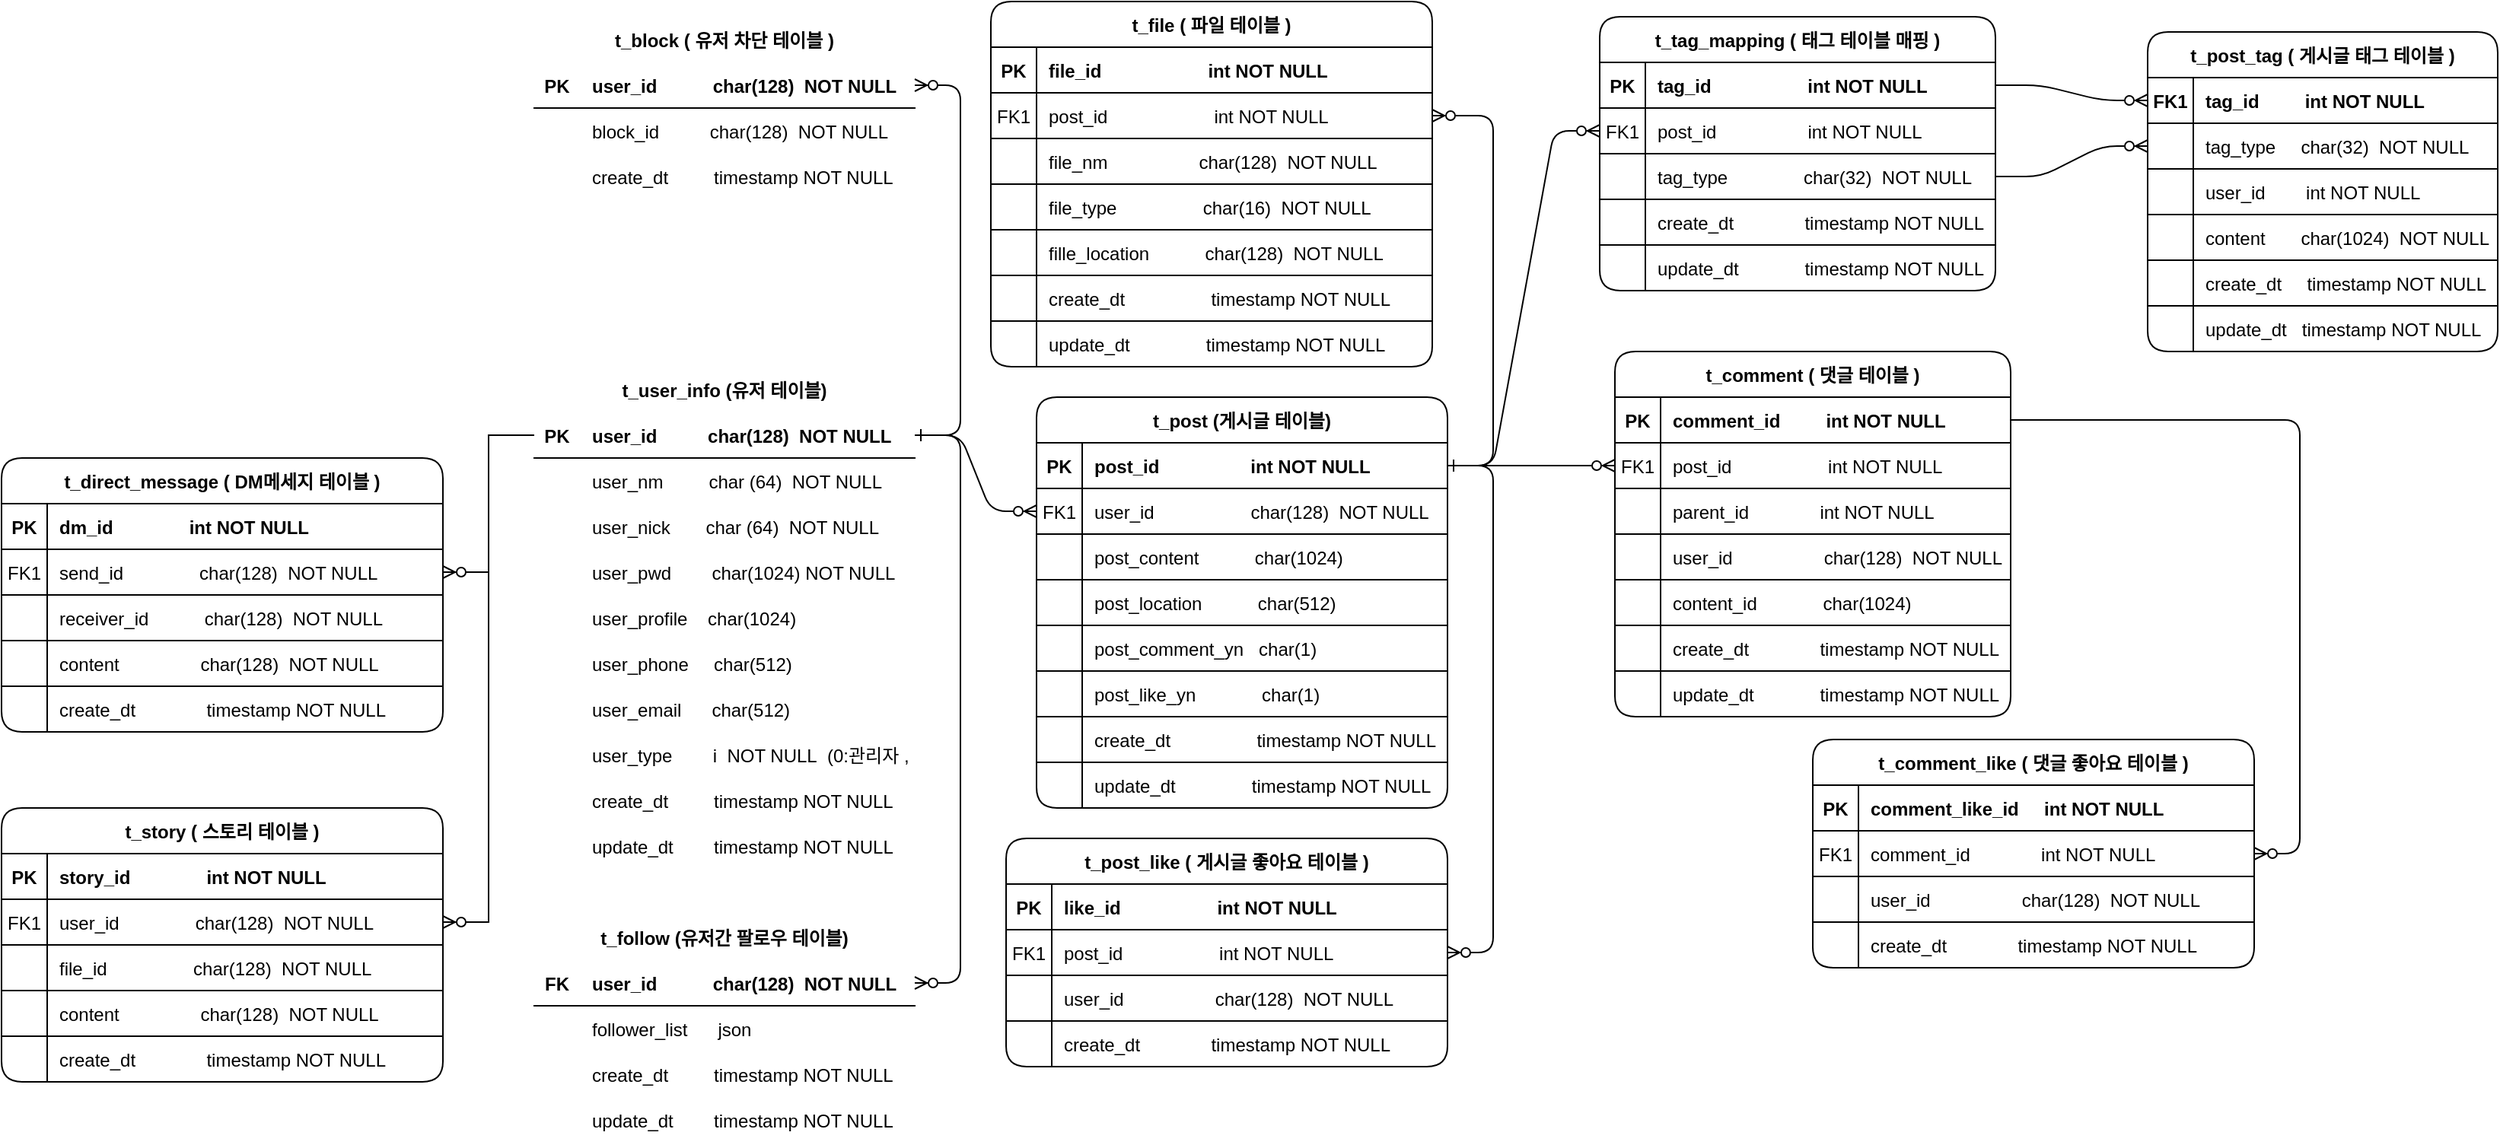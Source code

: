 <mxfile version="20.3.6" type="github">
  <diagram id="R2lEEEUBdFMjLlhIrx00" name="Page-1">
    <mxGraphModel dx="2839" dy="635" grid="1" gridSize="10" guides="1" tooltips="1" connect="1" arrows="1" fold="1" page="1" pageScale="1" pageWidth="1654" pageHeight="1169" background="none" math="0" shadow="0" extFonts="Permanent Marker^https://fonts.googleapis.com/css?family=Permanent+Marker">
      <root>
        <mxCell id="0" />
        <mxCell id="1" parent="0" />
        <mxCell id="C-vyLk0tnHw3VtMMgP7b-1" value="" style="edgeStyle=entityRelationEdgeStyle;endArrow=ERzeroToMany;startArrow=ERone;endFill=1;startFill=0;" parent="1" source="C-vyLk0tnHw3VtMMgP7b-24" target="C-vyLk0tnHw3VtMMgP7b-6" edge="1">
          <mxGeometry width="100" height="100" relative="1" as="geometry">
            <mxPoint x="280" y="740" as="sourcePoint" />
            <mxPoint x="380" y="640" as="targetPoint" />
          </mxGeometry>
        </mxCell>
        <mxCell id="C-vyLk0tnHw3VtMMgP7b-12" value="" style="edgeStyle=entityRelationEdgeStyle;endArrow=ERzeroToMany;startArrow=ERone;endFill=1;startFill=0;" parent="1" source="C-vyLk0tnHw3VtMMgP7b-3" target="C-vyLk0tnHw3VtMMgP7b-17" edge="1">
          <mxGeometry width="100" height="100" relative="1" as="geometry">
            <mxPoint x="340" y="200" as="sourcePoint" />
            <mxPoint x="400" y="225" as="targetPoint" />
          </mxGeometry>
        </mxCell>
        <mxCell id="C-vyLk0tnHw3VtMMgP7b-2" value="t_post (게시글 테이블)" style="shape=table;startSize=30;container=1;collapsible=1;childLayout=tableLayout;fixedRows=1;rowLines=1;fontStyle=1;align=center;resizeLast=1;rounded=1;sketch=0;swimlaneLine=1;resizeWidth=0;resizeHeight=0;swimlaneHead=1;fixDash=0;" parent="1" vertex="1">
          <mxGeometry x="340" y="270" width="270" height="270" as="geometry" />
        </mxCell>
        <mxCell id="C-vyLk0tnHw3VtMMgP7b-3" value="" style="shape=partialRectangle;collapsible=0;dropTarget=0;pointerEvents=0;fillColor=none;points=[[0,0.5],[1,0.5]];portConstraint=eastwest;top=0;left=0;right=0;bottom=1;" parent="C-vyLk0tnHw3VtMMgP7b-2" vertex="1">
          <mxGeometry y="30" width="270" height="30" as="geometry" />
        </mxCell>
        <mxCell id="C-vyLk0tnHw3VtMMgP7b-4" value="PK" style="shape=partialRectangle;overflow=hidden;connectable=0;fillColor=none;top=0;left=0;bottom=0;right=0;fontStyle=1;" parent="C-vyLk0tnHw3VtMMgP7b-3" vertex="1">
          <mxGeometry width="30" height="30" as="geometry">
            <mxRectangle width="30" height="30" as="alternateBounds" />
          </mxGeometry>
        </mxCell>
        <mxCell id="C-vyLk0tnHw3VtMMgP7b-5" value="post_id                  int NOT NULL " style="shape=partialRectangle;overflow=hidden;connectable=0;fillColor=none;top=0;left=0;bottom=0;right=0;align=left;spacingLeft=6;fontStyle=1;" parent="C-vyLk0tnHw3VtMMgP7b-3" vertex="1">
          <mxGeometry x="30" width="240" height="30" as="geometry">
            <mxRectangle width="240" height="30" as="alternateBounds" />
          </mxGeometry>
        </mxCell>
        <mxCell id="C-vyLk0tnHw3VtMMgP7b-6" value="" style="shape=partialRectangle;collapsible=0;dropTarget=0;pointerEvents=0;fillColor=none;points=[[0,0.5],[1,0.5]];portConstraint=eastwest;top=0;left=0;right=0;bottom=0;" parent="C-vyLk0tnHw3VtMMgP7b-2" vertex="1">
          <mxGeometry y="60" width="270" height="30" as="geometry" />
        </mxCell>
        <mxCell id="C-vyLk0tnHw3VtMMgP7b-7" value="FK1" style="shape=partialRectangle;overflow=hidden;connectable=0;fillColor=none;top=0;left=0;bottom=0;right=0;" parent="C-vyLk0tnHw3VtMMgP7b-6" vertex="1">
          <mxGeometry width="30" height="30" as="geometry">
            <mxRectangle width="30" height="30" as="alternateBounds" />
          </mxGeometry>
        </mxCell>
        <mxCell id="C-vyLk0tnHw3VtMMgP7b-8" value="user_id                   char(128)  NOT NULL" style="shape=partialRectangle;overflow=hidden;connectable=0;fillColor=none;top=0;left=0;bottom=0;right=0;align=left;spacingLeft=6;" parent="C-vyLk0tnHw3VtMMgP7b-6" vertex="1">
          <mxGeometry x="30" width="240" height="30" as="geometry">
            <mxRectangle width="240" height="30" as="alternateBounds" />
          </mxGeometry>
        </mxCell>
        <mxCell id="C-vyLk0tnHw3VtMMgP7b-9" value="" style="shape=partialRectangle;collapsible=0;dropTarget=0;pointerEvents=0;fillColor=none;points=[[0,0.5],[1,0.5]];portConstraint=eastwest;top=0;left=0;right=0;bottom=0;" parent="C-vyLk0tnHw3VtMMgP7b-2" vertex="1">
          <mxGeometry y="90" width="270" height="30" as="geometry" />
        </mxCell>
        <mxCell id="C-vyLk0tnHw3VtMMgP7b-10" value="" style="shape=partialRectangle;overflow=hidden;connectable=0;fillColor=none;top=0;left=0;bottom=0;right=0;" parent="C-vyLk0tnHw3VtMMgP7b-9" vertex="1">
          <mxGeometry width="30" height="30" as="geometry">
            <mxRectangle width="30" height="30" as="alternateBounds" />
          </mxGeometry>
        </mxCell>
        <mxCell id="C-vyLk0tnHw3VtMMgP7b-11" value="post_content           char(1024) " style="shape=partialRectangle;overflow=hidden;connectable=0;fillColor=none;top=0;left=0;bottom=0;right=0;align=left;spacingLeft=6;" parent="C-vyLk0tnHw3VtMMgP7b-9" vertex="1">
          <mxGeometry x="30" width="240" height="30" as="geometry">
            <mxRectangle width="240" height="30" as="alternateBounds" />
          </mxGeometry>
        </mxCell>
        <mxCell id="xHadyxLDhuLwsY52vxcm-47" value="" style="shape=tableRow;horizontal=0;startSize=0;swimlaneHead=0;swimlaneBody=0;fillColor=none;collapsible=0;dropTarget=0;points=[[0,0.5],[1,0.5]];portConstraint=eastwest;top=0;left=0;right=0;bottom=0;strokeColor=#CC0000;" parent="C-vyLk0tnHw3VtMMgP7b-2" vertex="1">
          <mxGeometry y="120" width="270" height="30" as="geometry" />
        </mxCell>
        <mxCell id="xHadyxLDhuLwsY52vxcm-48" value="" style="shape=partialRectangle;connectable=0;fillColor=none;top=0;left=0;bottom=0;right=0;editable=1;overflow=hidden;strokeColor=#CC0000;" parent="xHadyxLDhuLwsY52vxcm-47" vertex="1">
          <mxGeometry width="30" height="30" as="geometry">
            <mxRectangle width="30" height="30" as="alternateBounds" />
          </mxGeometry>
        </mxCell>
        <mxCell id="xHadyxLDhuLwsY52vxcm-49" value="post_location           char(512)" style="shape=partialRectangle;connectable=0;fillColor=none;top=0;left=0;bottom=0;right=0;align=left;spacingLeft=6;overflow=hidden;strokeColor=#CC0000;" parent="xHadyxLDhuLwsY52vxcm-47" vertex="1">
          <mxGeometry x="30" width="240" height="30" as="geometry">
            <mxRectangle width="240" height="30" as="alternateBounds" />
          </mxGeometry>
        </mxCell>
        <mxCell id="xHadyxLDhuLwsY52vxcm-50" value="" style="shape=tableRow;horizontal=0;startSize=0;swimlaneHead=0;swimlaneBody=0;fillColor=none;collapsible=0;dropTarget=0;points=[[0,0.5],[1,0.5]];portConstraint=eastwest;top=0;left=0;right=0;bottom=0;strokeColor=#CC0000;" parent="C-vyLk0tnHw3VtMMgP7b-2" vertex="1">
          <mxGeometry y="150" width="270" height="30" as="geometry" />
        </mxCell>
        <mxCell id="xHadyxLDhuLwsY52vxcm-51" value="" style="shape=partialRectangle;connectable=0;fillColor=none;top=0;left=0;bottom=0;right=0;editable=1;overflow=hidden;strokeColor=#CC0000;" parent="xHadyxLDhuLwsY52vxcm-50" vertex="1">
          <mxGeometry width="30" height="30" as="geometry">
            <mxRectangle width="30" height="30" as="alternateBounds" />
          </mxGeometry>
        </mxCell>
        <mxCell id="xHadyxLDhuLwsY52vxcm-52" value="post_comment_yn   char(1)" style="shape=partialRectangle;connectable=0;fillColor=none;top=0;left=0;bottom=0;right=0;align=left;spacingLeft=6;overflow=hidden;strokeColor=#CC0000;" parent="xHadyxLDhuLwsY52vxcm-50" vertex="1">
          <mxGeometry x="30" width="240" height="30" as="geometry">
            <mxRectangle width="240" height="30" as="alternateBounds" />
          </mxGeometry>
        </mxCell>
        <mxCell id="xHadyxLDhuLwsY52vxcm-53" value="" style="shape=tableRow;horizontal=0;startSize=0;swimlaneHead=0;swimlaneBody=0;fillColor=none;collapsible=0;dropTarget=0;points=[[0,0.5],[1,0.5]];portConstraint=eastwest;top=0;left=0;right=0;bottom=0;strokeColor=#CC0000;" parent="C-vyLk0tnHw3VtMMgP7b-2" vertex="1">
          <mxGeometry y="180" width="270" height="30" as="geometry" />
        </mxCell>
        <mxCell id="xHadyxLDhuLwsY52vxcm-54" value="" style="shape=partialRectangle;connectable=0;fillColor=none;top=0;left=0;bottom=0;right=0;editable=1;overflow=hidden;strokeColor=#CC0000;" parent="xHadyxLDhuLwsY52vxcm-53" vertex="1">
          <mxGeometry width="30" height="30" as="geometry">
            <mxRectangle width="30" height="30" as="alternateBounds" />
          </mxGeometry>
        </mxCell>
        <mxCell id="xHadyxLDhuLwsY52vxcm-55" value="post_like_yn             char(1)" style="shape=partialRectangle;connectable=0;fillColor=none;top=0;left=0;bottom=0;right=0;align=left;spacingLeft=6;overflow=hidden;strokeColor=#CC0000;" parent="xHadyxLDhuLwsY52vxcm-53" vertex="1">
          <mxGeometry x="30" width="240" height="30" as="geometry">
            <mxRectangle width="240" height="30" as="alternateBounds" />
          </mxGeometry>
        </mxCell>
        <mxCell id="xHadyxLDhuLwsY52vxcm-56" value="" style="shape=tableRow;horizontal=0;startSize=0;swimlaneHead=0;swimlaneBody=0;fillColor=none;collapsible=0;dropTarget=0;points=[[0,0.5],[1,0.5]];portConstraint=eastwest;top=0;left=0;right=0;bottom=0;strokeColor=#CC0000;" parent="C-vyLk0tnHw3VtMMgP7b-2" vertex="1">
          <mxGeometry y="210" width="270" height="30" as="geometry" />
        </mxCell>
        <mxCell id="xHadyxLDhuLwsY52vxcm-57" value="" style="shape=partialRectangle;connectable=0;fillColor=none;top=0;left=0;bottom=0;right=0;editable=1;overflow=hidden;strokeColor=#CC0000;" parent="xHadyxLDhuLwsY52vxcm-56" vertex="1">
          <mxGeometry width="30" height="30" as="geometry">
            <mxRectangle width="30" height="30" as="alternateBounds" />
          </mxGeometry>
        </mxCell>
        <mxCell id="xHadyxLDhuLwsY52vxcm-58" value="create_dt                 timestamp NOT NULL" style="shape=partialRectangle;connectable=0;fillColor=none;top=0;left=0;bottom=0;right=0;align=left;spacingLeft=6;overflow=hidden;strokeColor=#CC0000;" parent="xHadyxLDhuLwsY52vxcm-56" vertex="1">
          <mxGeometry x="30" width="240" height="30" as="geometry">
            <mxRectangle width="240" height="30" as="alternateBounds" />
          </mxGeometry>
        </mxCell>
        <mxCell id="xHadyxLDhuLwsY52vxcm-66" value="" style="shape=tableRow;horizontal=0;startSize=0;swimlaneHead=0;swimlaneBody=0;fillColor=none;collapsible=0;dropTarget=0;points=[[0,0.5],[1,0.5]];portConstraint=eastwest;top=0;left=0;right=0;bottom=0;rounded=1;sketch=0;strokeColor=#FFFFFF;" parent="C-vyLk0tnHw3VtMMgP7b-2" vertex="1">
          <mxGeometry y="240" width="270" height="30" as="geometry" />
        </mxCell>
        <mxCell id="xHadyxLDhuLwsY52vxcm-67" value="" style="shape=partialRectangle;connectable=0;fillColor=none;top=0;left=0;bottom=0;right=0;editable=1;overflow=hidden;rounded=1;sketch=0;strokeColor=#FFFFFF;" parent="xHadyxLDhuLwsY52vxcm-66" vertex="1">
          <mxGeometry width="30" height="30" as="geometry">
            <mxRectangle width="30" height="30" as="alternateBounds" />
          </mxGeometry>
        </mxCell>
        <mxCell id="xHadyxLDhuLwsY52vxcm-68" value="update_dt               timestamp NOT NULL" style="shape=partialRectangle;connectable=0;fillColor=none;top=0;left=0;bottom=0;right=0;align=left;spacingLeft=6;overflow=hidden;rounded=1;sketch=0;strokeColor=#FFFFFF;" parent="xHadyxLDhuLwsY52vxcm-66" vertex="1">
          <mxGeometry x="30" width="240" height="30" as="geometry">
            <mxRectangle width="240" height="30" as="alternateBounds" />
          </mxGeometry>
        </mxCell>
        <mxCell id="C-vyLk0tnHw3VtMMgP7b-13" value="t_file ( 파일 테이블 )" style="shape=table;startSize=30;container=1;collapsible=1;childLayout=tableLayout;fixedRows=1;rowLines=1;fontStyle=1;align=center;resizeLast=1;rounded=1;autosize=0;resizeLastRow=0;" parent="1" vertex="1">
          <mxGeometry x="310" y="10" width="290" height="240" as="geometry" />
        </mxCell>
        <mxCell id="C-vyLk0tnHw3VtMMgP7b-14" value="" style="shape=partialRectangle;collapsible=0;dropTarget=0;pointerEvents=0;fillColor=none;points=[[0,0.5],[1,0.5]];portConstraint=eastwest;top=0;left=0;right=0;bottom=1;" parent="C-vyLk0tnHw3VtMMgP7b-13" vertex="1">
          <mxGeometry y="30" width="290" height="30" as="geometry" />
        </mxCell>
        <mxCell id="C-vyLk0tnHw3VtMMgP7b-15" value="PK" style="shape=partialRectangle;overflow=hidden;connectable=0;fillColor=none;top=0;left=0;bottom=0;right=0;fontStyle=1;" parent="C-vyLk0tnHw3VtMMgP7b-14" vertex="1">
          <mxGeometry width="30" height="30" as="geometry">
            <mxRectangle width="30" height="30" as="alternateBounds" />
          </mxGeometry>
        </mxCell>
        <mxCell id="C-vyLk0tnHw3VtMMgP7b-16" value="file_id                     int NOT NULL " style="shape=partialRectangle;overflow=hidden;connectable=0;fillColor=none;top=0;left=0;bottom=0;right=0;align=left;spacingLeft=6;fontStyle=1;" parent="C-vyLk0tnHw3VtMMgP7b-14" vertex="1">
          <mxGeometry x="30" width="260" height="30" as="geometry">
            <mxRectangle width="260" height="30" as="alternateBounds" />
          </mxGeometry>
        </mxCell>
        <mxCell id="C-vyLk0tnHw3VtMMgP7b-17" value="" style="shape=partialRectangle;collapsible=0;dropTarget=0;pointerEvents=0;fillColor=none;points=[[0,0.5],[1,0.5]];portConstraint=eastwest;top=0;left=0;right=0;bottom=0;" parent="C-vyLk0tnHw3VtMMgP7b-13" vertex="1">
          <mxGeometry y="60" width="290" height="30" as="geometry" />
        </mxCell>
        <mxCell id="C-vyLk0tnHw3VtMMgP7b-18" value="FK1" style="shape=partialRectangle;overflow=hidden;connectable=0;fillColor=none;top=0;left=0;bottom=0;right=0;" parent="C-vyLk0tnHw3VtMMgP7b-17" vertex="1">
          <mxGeometry width="30" height="30" as="geometry">
            <mxRectangle width="30" height="30" as="alternateBounds" />
          </mxGeometry>
        </mxCell>
        <mxCell id="C-vyLk0tnHw3VtMMgP7b-19" value="post_id                     int NOT NULL" style="shape=partialRectangle;overflow=hidden;connectable=0;fillColor=none;top=0;left=0;bottom=0;right=0;align=left;spacingLeft=6;" parent="C-vyLk0tnHw3VtMMgP7b-17" vertex="1">
          <mxGeometry x="30" width="260" height="30" as="geometry">
            <mxRectangle width="260" height="30" as="alternateBounds" />
          </mxGeometry>
        </mxCell>
        <mxCell id="C-vyLk0tnHw3VtMMgP7b-20" value="" style="shape=partialRectangle;collapsible=0;dropTarget=0;pointerEvents=0;fillColor=none;points=[[0,0.5],[1,0.5]];portConstraint=eastwest;top=0;left=0;right=0;bottom=0;" parent="C-vyLk0tnHw3VtMMgP7b-13" vertex="1">
          <mxGeometry y="90" width="290" height="30" as="geometry" />
        </mxCell>
        <mxCell id="C-vyLk0tnHw3VtMMgP7b-21" value="" style="shape=partialRectangle;overflow=hidden;connectable=0;fillColor=none;top=0;left=0;bottom=0;right=0;" parent="C-vyLk0tnHw3VtMMgP7b-20" vertex="1">
          <mxGeometry width="30" height="30" as="geometry">
            <mxRectangle width="30" height="30" as="alternateBounds" />
          </mxGeometry>
        </mxCell>
        <mxCell id="C-vyLk0tnHw3VtMMgP7b-22" value="file_nm                  char(128)  NOT NULL" style="shape=partialRectangle;overflow=hidden;connectable=0;fillColor=none;top=0;left=0;bottom=0;right=0;align=left;spacingLeft=6;" parent="C-vyLk0tnHw3VtMMgP7b-20" vertex="1">
          <mxGeometry x="30" width="260" height="30" as="geometry">
            <mxRectangle width="260" height="30" as="alternateBounds" />
          </mxGeometry>
        </mxCell>
        <mxCell id="HASbsw4lNIxyuejLstVT-9" style="shape=partialRectangle;collapsible=0;dropTarget=0;pointerEvents=0;fillColor=none;points=[[0,0.5],[1,0.5]];portConstraint=eastwest;top=0;left=0;right=0;bottom=0;" vertex="1" parent="C-vyLk0tnHw3VtMMgP7b-13">
          <mxGeometry y="120" width="290" height="30" as="geometry" />
        </mxCell>
        <mxCell id="HASbsw4lNIxyuejLstVT-10" style="shape=partialRectangle;overflow=hidden;connectable=0;fillColor=none;top=0;left=0;bottom=0;right=0;" vertex="1" parent="HASbsw4lNIxyuejLstVT-9">
          <mxGeometry width="30" height="30" as="geometry">
            <mxRectangle width="30" height="30" as="alternateBounds" />
          </mxGeometry>
        </mxCell>
        <mxCell id="HASbsw4lNIxyuejLstVT-11" value="file_type                 char(16)  NOT NULL" style="shape=partialRectangle;overflow=hidden;connectable=0;fillColor=none;top=0;left=0;bottom=0;right=0;align=left;spacingLeft=6;" vertex="1" parent="HASbsw4lNIxyuejLstVT-9">
          <mxGeometry x="30" width="260" height="30" as="geometry">
            <mxRectangle width="260" height="30" as="alternateBounds" />
          </mxGeometry>
        </mxCell>
        <mxCell id="xHadyxLDhuLwsY52vxcm-69" value="" style="shape=tableRow;horizontal=0;startSize=0;swimlaneHead=0;swimlaneBody=0;fillColor=none;collapsible=0;dropTarget=0;points=[[0,0.5],[1,0.5]];portConstraint=eastwest;top=0;left=0;right=0;bottom=0;rounded=1;sketch=0;strokeColor=#FFFFFF;" parent="C-vyLk0tnHw3VtMMgP7b-13" vertex="1">
          <mxGeometry y="150" width="290" height="30" as="geometry" />
        </mxCell>
        <mxCell id="xHadyxLDhuLwsY52vxcm-70" value="" style="shape=partialRectangle;connectable=0;fillColor=none;top=0;left=0;bottom=0;right=0;editable=1;overflow=hidden;rounded=1;sketch=0;strokeColor=#FFFFFF;" parent="xHadyxLDhuLwsY52vxcm-69" vertex="1">
          <mxGeometry width="30" height="30" as="geometry">
            <mxRectangle width="30" height="30" as="alternateBounds" />
          </mxGeometry>
        </mxCell>
        <mxCell id="xHadyxLDhuLwsY52vxcm-71" value="fille_location           char(128)  NOT NULL" style="shape=partialRectangle;connectable=0;fillColor=none;top=0;left=0;bottom=0;right=0;align=left;spacingLeft=6;overflow=hidden;rounded=1;sketch=0;strokeColor=#FFFFFF;" parent="xHadyxLDhuLwsY52vxcm-69" vertex="1">
          <mxGeometry x="30" width="260" height="30" as="geometry">
            <mxRectangle width="260" height="30" as="alternateBounds" />
          </mxGeometry>
        </mxCell>
        <mxCell id="xHadyxLDhuLwsY52vxcm-127" value="" style="shape=tableRow;horizontal=0;startSize=0;swimlaneHead=0;swimlaneBody=0;fillColor=none;collapsible=0;dropTarget=0;points=[[0,0.5],[1,0.5]];portConstraint=eastwest;top=0;left=0;right=0;bottom=0;rounded=1;sketch=0;strokeColor=#FFFFFF;" parent="C-vyLk0tnHw3VtMMgP7b-13" vertex="1">
          <mxGeometry y="180" width="290" height="30" as="geometry" />
        </mxCell>
        <mxCell id="xHadyxLDhuLwsY52vxcm-128" value="" style="shape=partialRectangle;connectable=0;fillColor=none;top=0;left=0;bottom=0;right=0;editable=1;overflow=hidden;rounded=1;sketch=0;strokeColor=#FFFFFF;" parent="xHadyxLDhuLwsY52vxcm-127" vertex="1">
          <mxGeometry width="30" height="30" as="geometry">
            <mxRectangle width="30" height="30" as="alternateBounds" />
          </mxGeometry>
        </mxCell>
        <mxCell id="xHadyxLDhuLwsY52vxcm-129" value="create_dt                 timestamp NOT NULL" style="shape=partialRectangle;connectable=0;fillColor=none;top=0;left=0;bottom=0;right=0;align=left;spacingLeft=6;overflow=hidden;rounded=1;sketch=0;strokeColor=#FFFFFF;" parent="xHadyxLDhuLwsY52vxcm-127" vertex="1">
          <mxGeometry x="30" width="260" height="30" as="geometry">
            <mxRectangle width="260" height="30" as="alternateBounds" />
          </mxGeometry>
        </mxCell>
        <mxCell id="xHadyxLDhuLwsY52vxcm-130" value="" style="shape=tableRow;horizontal=0;startSize=0;swimlaneHead=0;swimlaneBody=0;fillColor=none;collapsible=0;dropTarget=0;points=[[0,0.5],[1,0.5]];portConstraint=eastwest;top=0;left=0;right=0;bottom=0;rounded=1;sketch=0;strokeColor=#FFFFFF;" parent="C-vyLk0tnHw3VtMMgP7b-13" vertex="1">
          <mxGeometry y="210" width="290" height="30" as="geometry" />
        </mxCell>
        <mxCell id="xHadyxLDhuLwsY52vxcm-131" value="" style="shape=partialRectangle;connectable=0;fillColor=none;top=0;left=0;bottom=0;right=0;editable=1;overflow=hidden;rounded=1;sketch=0;strokeColor=#FFFFFF;" parent="xHadyxLDhuLwsY52vxcm-130" vertex="1">
          <mxGeometry width="30" height="30" as="geometry">
            <mxRectangle width="30" height="30" as="alternateBounds" />
          </mxGeometry>
        </mxCell>
        <mxCell id="xHadyxLDhuLwsY52vxcm-132" value="update_dt               timestamp NOT NULL" style="shape=partialRectangle;connectable=0;fillColor=none;top=0;left=0;bottom=0;right=0;align=left;spacingLeft=6;overflow=hidden;rounded=1;sketch=0;strokeColor=#FFFFFF;" parent="xHadyxLDhuLwsY52vxcm-130" vertex="1">
          <mxGeometry x="30" width="260" height="30" as="geometry">
            <mxRectangle width="260" height="30" as="alternateBounds" />
          </mxGeometry>
        </mxCell>
        <mxCell id="C-vyLk0tnHw3VtMMgP7b-23" value="t_user_info (유저 테이블)" style="shape=table;startSize=30;container=1;collapsible=1;childLayout=tableLayout;fixedRows=1;rowLines=1;fontStyle=1;align=center;resizeLast=1;strokeColor=#FFFFFF;rounded=1;" parent="1" vertex="1">
          <mxGeometry x="10" y="250" width="250" height="330" as="geometry">
            <mxRectangle x="10" y="80" width="180" height="30" as="alternateBounds" />
          </mxGeometry>
        </mxCell>
        <mxCell id="C-vyLk0tnHw3VtMMgP7b-24" value="" style="shape=partialRectangle;collapsible=0;dropTarget=0;pointerEvents=0;fillColor=none;points=[[0,0.5],[1,0.5]];portConstraint=eastwest;top=0;left=0;right=0;bottom=1;" parent="C-vyLk0tnHw3VtMMgP7b-23" vertex="1">
          <mxGeometry y="30" width="250" height="30" as="geometry" />
        </mxCell>
        <mxCell id="C-vyLk0tnHw3VtMMgP7b-25" value="PK" style="shape=partialRectangle;overflow=hidden;connectable=0;fillColor=none;top=0;left=0;bottom=0;right=0;fontStyle=1;" parent="C-vyLk0tnHw3VtMMgP7b-24" vertex="1">
          <mxGeometry width="30" height="30" as="geometry">
            <mxRectangle width="30" height="30" as="alternateBounds" />
          </mxGeometry>
        </mxCell>
        <mxCell id="C-vyLk0tnHw3VtMMgP7b-26" value="user_id          char(128)  NOT NULL " style="shape=partialRectangle;overflow=hidden;connectable=0;fillColor=none;top=0;left=0;bottom=0;right=0;align=left;spacingLeft=6;fontStyle=1;" parent="C-vyLk0tnHw3VtMMgP7b-24" vertex="1">
          <mxGeometry x="30" width="220" height="30" as="geometry">
            <mxRectangle width="220" height="30" as="alternateBounds" />
          </mxGeometry>
        </mxCell>
        <mxCell id="xHadyxLDhuLwsY52vxcm-38" value="" style="shape=tableRow;horizontal=0;startSize=0;swimlaneHead=0;swimlaneBody=0;fillColor=none;collapsible=0;dropTarget=0;points=[[0,0.5],[1,0.5]];portConstraint=eastwest;top=0;left=0;right=0;bottom=0;strokeColor=#CC0000;" parent="C-vyLk0tnHw3VtMMgP7b-23" vertex="1">
          <mxGeometry y="60" width="250" height="30" as="geometry" />
        </mxCell>
        <mxCell id="xHadyxLDhuLwsY52vxcm-39" value="" style="shape=partialRectangle;connectable=0;fillColor=none;top=0;left=0;bottom=0;right=0;editable=1;overflow=hidden;strokeColor=#CC0000;" parent="xHadyxLDhuLwsY52vxcm-38" vertex="1">
          <mxGeometry width="30" height="30" as="geometry">
            <mxRectangle width="30" height="30" as="alternateBounds" />
          </mxGeometry>
        </mxCell>
        <mxCell id="xHadyxLDhuLwsY52vxcm-40" value="user_nm         char (64)  NOT NULL" style="shape=partialRectangle;connectable=0;fillColor=none;top=0;left=0;bottom=0;right=0;align=left;spacingLeft=6;overflow=hidden;strokeColor=#CC0000;" parent="xHadyxLDhuLwsY52vxcm-38" vertex="1">
          <mxGeometry x="30" width="220" height="30" as="geometry">
            <mxRectangle width="220" height="30" as="alternateBounds" />
          </mxGeometry>
        </mxCell>
        <mxCell id="HASbsw4lNIxyuejLstVT-47" style="shape=tableRow;horizontal=0;startSize=0;swimlaneHead=0;swimlaneBody=0;fillColor=none;collapsible=0;dropTarget=0;points=[[0,0.5],[1,0.5]];portConstraint=eastwest;top=0;left=0;right=0;bottom=0;strokeColor=#CC0000;" vertex="1" parent="C-vyLk0tnHw3VtMMgP7b-23">
          <mxGeometry y="90" width="250" height="30" as="geometry" />
        </mxCell>
        <mxCell id="HASbsw4lNIxyuejLstVT-48" style="shape=partialRectangle;connectable=0;fillColor=none;top=0;left=0;bottom=0;right=0;editable=1;overflow=hidden;strokeColor=#CC0000;" vertex="1" parent="HASbsw4lNIxyuejLstVT-47">
          <mxGeometry width="30" height="30" as="geometry">
            <mxRectangle width="30" height="30" as="alternateBounds" />
          </mxGeometry>
        </mxCell>
        <mxCell id="HASbsw4lNIxyuejLstVT-49" value="user_nick       char (64)  NOT NULL" style="shape=partialRectangle;connectable=0;fillColor=none;top=0;left=0;bottom=0;right=0;align=left;spacingLeft=6;overflow=hidden;strokeColor=#CC0000;" vertex="1" parent="HASbsw4lNIxyuejLstVT-47">
          <mxGeometry x="30" width="220" height="30" as="geometry">
            <mxRectangle width="220" height="30" as="alternateBounds" />
          </mxGeometry>
        </mxCell>
        <mxCell id="xHadyxLDhuLwsY52vxcm-32" value="" style="shape=tableRow;horizontal=0;startSize=0;swimlaneHead=0;swimlaneBody=0;fillColor=none;collapsible=0;dropTarget=0;points=[[0,0.5],[1,0.5]];portConstraint=eastwest;top=0;left=0;right=0;bottom=0;strokeColor=#CC0000;" parent="C-vyLk0tnHw3VtMMgP7b-23" vertex="1">
          <mxGeometry y="120" width="250" height="30" as="geometry" />
        </mxCell>
        <mxCell id="xHadyxLDhuLwsY52vxcm-33" value="" style="shape=partialRectangle;connectable=0;fillColor=none;top=0;left=0;bottom=0;right=0;editable=1;overflow=hidden;strokeColor=#CC0000;" parent="xHadyxLDhuLwsY52vxcm-32" vertex="1">
          <mxGeometry width="30" height="30" as="geometry">
            <mxRectangle width="30" height="30" as="alternateBounds" />
          </mxGeometry>
        </mxCell>
        <mxCell id="xHadyxLDhuLwsY52vxcm-34" value="user_pwd        char(1024) NOT NULL" style="shape=partialRectangle;connectable=0;fillColor=none;top=0;left=0;bottom=0;right=0;align=left;spacingLeft=6;overflow=hidden;strokeColor=#CC0000;" parent="xHadyxLDhuLwsY52vxcm-32" vertex="1">
          <mxGeometry x="30" width="220" height="30" as="geometry">
            <mxRectangle width="220" height="30" as="alternateBounds" />
          </mxGeometry>
        </mxCell>
        <mxCell id="xHadyxLDhuLwsY52vxcm-41" value="" style="shape=tableRow;horizontal=0;startSize=0;swimlaneHead=0;swimlaneBody=0;fillColor=none;collapsible=0;dropTarget=0;points=[[0,0.5],[1,0.5]];portConstraint=eastwest;top=0;left=0;right=0;bottom=0;strokeColor=#CC0000;" parent="C-vyLk0tnHw3VtMMgP7b-23" vertex="1">
          <mxGeometry y="150" width="250" height="30" as="geometry" />
        </mxCell>
        <mxCell id="xHadyxLDhuLwsY52vxcm-42" value="" style="shape=partialRectangle;connectable=0;fillColor=none;top=0;left=0;bottom=0;right=0;editable=1;overflow=hidden;strokeColor=#CC0000;" parent="xHadyxLDhuLwsY52vxcm-41" vertex="1">
          <mxGeometry width="30" height="30" as="geometry">
            <mxRectangle width="30" height="30" as="alternateBounds" />
          </mxGeometry>
        </mxCell>
        <mxCell id="xHadyxLDhuLwsY52vxcm-43" value="user_profile    char(1024) " style="shape=partialRectangle;connectable=0;fillColor=none;top=0;left=0;bottom=0;right=0;align=left;spacingLeft=6;overflow=hidden;strokeColor=#CC0000;" parent="xHadyxLDhuLwsY52vxcm-41" vertex="1">
          <mxGeometry x="30" width="220" height="30" as="geometry">
            <mxRectangle width="220" height="30" as="alternateBounds" />
          </mxGeometry>
        </mxCell>
        <mxCell id="xHadyxLDhuLwsY52vxcm-35" value="" style="shape=tableRow;horizontal=0;startSize=0;swimlaneHead=0;swimlaneBody=0;fillColor=none;collapsible=0;dropTarget=0;points=[[0,0.5],[1,0.5]];portConstraint=eastwest;top=0;left=0;right=0;bottom=0;strokeColor=#CC0000;" parent="C-vyLk0tnHw3VtMMgP7b-23" vertex="1">
          <mxGeometry y="180" width="250" height="30" as="geometry" />
        </mxCell>
        <mxCell id="xHadyxLDhuLwsY52vxcm-36" value="" style="shape=partialRectangle;connectable=0;fillColor=none;top=0;left=0;bottom=0;right=0;editable=1;overflow=hidden;strokeColor=#CC0000;" parent="xHadyxLDhuLwsY52vxcm-35" vertex="1">
          <mxGeometry width="30" height="30" as="geometry">
            <mxRectangle width="30" height="30" as="alternateBounds" />
          </mxGeometry>
        </mxCell>
        <mxCell id="xHadyxLDhuLwsY52vxcm-37" value="user_phone     char(512) " style="shape=partialRectangle;connectable=0;fillColor=none;top=0;left=0;bottom=0;right=0;align=left;spacingLeft=6;overflow=hidden;strokeColor=#CC0000;" parent="xHadyxLDhuLwsY52vxcm-35" vertex="1">
          <mxGeometry x="30" width="220" height="30" as="geometry">
            <mxRectangle width="220" height="30" as="alternateBounds" />
          </mxGeometry>
        </mxCell>
        <mxCell id="C-vyLk0tnHw3VtMMgP7b-27" value="" style="shape=partialRectangle;collapsible=0;dropTarget=0;pointerEvents=0;fillColor=none;points=[[0,0.5],[1,0.5]];portConstraint=eastwest;top=0;left=0;right=0;bottom=0;" parent="C-vyLk0tnHw3VtMMgP7b-23" vertex="1">
          <mxGeometry y="210" width="250" height="30" as="geometry" />
        </mxCell>
        <mxCell id="C-vyLk0tnHw3VtMMgP7b-28" value="" style="shape=partialRectangle;overflow=hidden;connectable=0;fillColor=none;top=0;left=0;bottom=0;right=0;" parent="C-vyLk0tnHw3VtMMgP7b-27" vertex="1">
          <mxGeometry width="30" height="30" as="geometry">
            <mxRectangle width="30" height="30" as="alternateBounds" />
          </mxGeometry>
        </mxCell>
        <mxCell id="C-vyLk0tnHw3VtMMgP7b-29" value="user_email      char(512) " style="shape=partialRectangle;overflow=hidden;connectable=0;fillColor=none;top=0;left=0;bottom=0;right=0;align=left;spacingLeft=6;" parent="C-vyLk0tnHw3VtMMgP7b-27" vertex="1">
          <mxGeometry x="30" width="220" height="30" as="geometry">
            <mxRectangle width="220" height="30" as="alternateBounds" />
          </mxGeometry>
        </mxCell>
        <mxCell id="xHadyxLDhuLwsY52vxcm-59" value="" style="shape=tableRow;horizontal=0;startSize=0;swimlaneHead=0;swimlaneBody=0;fillColor=none;collapsible=0;dropTarget=0;points=[[0,0.5],[1,0.5]];portConstraint=eastwest;top=0;left=0;right=0;bottom=0;strokeColor=#CC0000;" parent="C-vyLk0tnHw3VtMMgP7b-23" vertex="1">
          <mxGeometry y="240" width="250" height="30" as="geometry" />
        </mxCell>
        <mxCell id="xHadyxLDhuLwsY52vxcm-60" value="" style="shape=partialRectangle;connectable=0;fillColor=none;top=0;left=0;bottom=0;right=0;editable=1;overflow=hidden;strokeColor=#CC0000;" parent="xHadyxLDhuLwsY52vxcm-59" vertex="1">
          <mxGeometry width="30" height="30" as="geometry">
            <mxRectangle width="30" height="30" as="alternateBounds" />
          </mxGeometry>
        </mxCell>
        <mxCell id="xHadyxLDhuLwsY52vxcm-61" value="user_type        i  NOT NULL  (0:관리자 , 1 일반계정)" style="shape=partialRectangle;connectable=0;fillColor=none;top=0;left=0;bottom=0;right=0;align=left;spacingLeft=6;overflow=hidden;strokeColor=#CC0000;" parent="xHadyxLDhuLwsY52vxcm-59" vertex="1">
          <mxGeometry x="30" width="220" height="30" as="geometry">
            <mxRectangle width="220" height="30" as="alternateBounds" />
          </mxGeometry>
        </mxCell>
        <mxCell id="xHadyxLDhuLwsY52vxcm-62" value="" style="shape=tableRow;horizontal=0;startSize=0;swimlaneHead=0;swimlaneBody=0;fillColor=none;collapsible=0;dropTarget=0;points=[[0,0.5],[1,0.5]];portConstraint=eastwest;top=0;left=0;right=0;bottom=0;strokeColor=#CC0000;" parent="C-vyLk0tnHw3VtMMgP7b-23" vertex="1">
          <mxGeometry y="270" width="250" height="30" as="geometry" />
        </mxCell>
        <mxCell id="xHadyxLDhuLwsY52vxcm-63" value="" style="shape=partialRectangle;connectable=0;fillColor=none;top=0;left=0;bottom=0;right=0;editable=1;overflow=hidden;strokeColor=#CC0000;" parent="xHadyxLDhuLwsY52vxcm-62" vertex="1">
          <mxGeometry width="30" height="30" as="geometry">
            <mxRectangle width="30" height="30" as="alternateBounds" />
          </mxGeometry>
        </mxCell>
        <mxCell id="xHadyxLDhuLwsY52vxcm-64" value="create_dt         timestamp NOT NULL" style="shape=partialRectangle;connectable=0;fillColor=none;top=0;left=0;bottom=0;right=0;align=left;spacingLeft=6;overflow=hidden;strokeColor=#CC0000;" parent="xHadyxLDhuLwsY52vxcm-62" vertex="1">
          <mxGeometry x="30" width="220" height="30" as="geometry">
            <mxRectangle width="220" height="30" as="alternateBounds" />
          </mxGeometry>
        </mxCell>
        <mxCell id="HASbsw4lNIxyuejLstVT-2" style="shape=tableRow;horizontal=0;startSize=0;swimlaneHead=0;swimlaneBody=0;fillColor=none;collapsible=0;dropTarget=0;points=[[0,0.5],[1,0.5]];portConstraint=eastwest;top=0;left=0;right=0;bottom=0;strokeColor=#CC0000;" vertex="1" parent="C-vyLk0tnHw3VtMMgP7b-23">
          <mxGeometry y="300" width="250" height="30" as="geometry" />
        </mxCell>
        <mxCell id="HASbsw4lNIxyuejLstVT-3" style="shape=partialRectangle;connectable=0;fillColor=none;top=0;left=0;bottom=0;right=0;editable=1;overflow=hidden;strokeColor=#CC0000;" vertex="1" parent="HASbsw4lNIxyuejLstVT-2">
          <mxGeometry width="30" height="30" as="geometry">
            <mxRectangle width="30" height="30" as="alternateBounds" />
          </mxGeometry>
        </mxCell>
        <mxCell id="HASbsw4lNIxyuejLstVT-4" value="update_dt        timestamp NOT NULL" style="shape=partialRectangle;connectable=0;fillColor=none;top=0;left=0;bottom=0;right=0;align=left;spacingLeft=6;overflow=hidden;strokeColor=#CC0000;" vertex="1" parent="HASbsw4lNIxyuejLstVT-2">
          <mxGeometry x="30" width="220" height="30" as="geometry">
            <mxRectangle width="220" height="30" as="alternateBounds" />
          </mxGeometry>
        </mxCell>
        <mxCell id="xHadyxLDhuLwsY52vxcm-72" value="t_post_like ( 게시글 좋아요 테이블 )" style="shape=table;startSize=30;container=1;collapsible=1;childLayout=tableLayout;fixedRows=1;rowLines=1;fontStyle=1;align=center;resizeLast=1;rounded=1;autosize=0;resizeLastRow=0;" parent="1" vertex="1">
          <mxGeometry x="320" y="560" width="290" height="150" as="geometry" />
        </mxCell>
        <mxCell id="xHadyxLDhuLwsY52vxcm-73" value="" style="shape=partialRectangle;collapsible=0;dropTarget=0;pointerEvents=0;fillColor=none;points=[[0,0.5],[1,0.5]];portConstraint=eastwest;top=0;left=0;right=0;bottom=1;" parent="xHadyxLDhuLwsY52vxcm-72" vertex="1">
          <mxGeometry y="30" width="290" height="30" as="geometry" />
        </mxCell>
        <mxCell id="xHadyxLDhuLwsY52vxcm-74" value="PK" style="shape=partialRectangle;overflow=hidden;connectable=0;fillColor=none;top=0;left=0;bottom=0;right=0;fontStyle=1;" parent="xHadyxLDhuLwsY52vxcm-73" vertex="1">
          <mxGeometry width="30" height="30" as="geometry">
            <mxRectangle width="30" height="30" as="alternateBounds" />
          </mxGeometry>
        </mxCell>
        <mxCell id="xHadyxLDhuLwsY52vxcm-75" value="like_id                   int NOT NULL " style="shape=partialRectangle;overflow=hidden;connectable=0;fillColor=none;top=0;left=0;bottom=0;right=0;align=left;spacingLeft=6;fontStyle=1;" parent="xHadyxLDhuLwsY52vxcm-73" vertex="1">
          <mxGeometry x="30" width="260" height="30" as="geometry">
            <mxRectangle width="260" height="30" as="alternateBounds" />
          </mxGeometry>
        </mxCell>
        <mxCell id="xHadyxLDhuLwsY52vxcm-76" value="" style="shape=partialRectangle;collapsible=0;dropTarget=0;pointerEvents=0;fillColor=none;points=[[0,0.5],[1,0.5]];portConstraint=eastwest;top=0;left=0;right=0;bottom=0;" parent="xHadyxLDhuLwsY52vxcm-72" vertex="1">
          <mxGeometry y="60" width="290" height="30" as="geometry" />
        </mxCell>
        <mxCell id="xHadyxLDhuLwsY52vxcm-77" value="FK1" style="shape=partialRectangle;overflow=hidden;connectable=0;fillColor=none;top=0;left=0;bottom=0;right=0;" parent="xHadyxLDhuLwsY52vxcm-76" vertex="1">
          <mxGeometry width="30" height="30" as="geometry">
            <mxRectangle width="30" height="30" as="alternateBounds" />
          </mxGeometry>
        </mxCell>
        <mxCell id="xHadyxLDhuLwsY52vxcm-78" value="post_id                   int NOT NULL" style="shape=partialRectangle;overflow=hidden;connectable=0;fillColor=none;top=0;left=0;bottom=0;right=0;align=left;spacingLeft=6;" parent="xHadyxLDhuLwsY52vxcm-76" vertex="1">
          <mxGeometry x="30" width="260" height="30" as="geometry">
            <mxRectangle width="260" height="30" as="alternateBounds" />
          </mxGeometry>
        </mxCell>
        <mxCell id="xHadyxLDhuLwsY52vxcm-79" value="" style="shape=partialRectangle;collapsible=0;dropTarget=0;pointerEvents=0;fillColor=none;points=[[0,0.5],[1,0.5]];portConstraint=eastwest;top=0;left=0;right=0;bottom=0;" parent="xHadyxLDhuLwsY52vxcm-72" vertex="1">
          <mxGeometry y="90" width="290" height="30" as="geometry" />
        </mxCell>
        <mxCell id="xHadyxLDhuLwsY52vxcm-80" value="" style="shape=partialRectangle;overflow=hidden;connectable=0;fillColor=none;top=0;left=0;bottom=0;right=0;" parent="xHadyxLDhuLwsY52vxcm-79" vertex="1">
          <mxGeometry width="30" height="30" as="geometry">
            <mxRectangle width="30" height="30" as="alternateBounds" />
          </mxGeometry>
        </mxCell>
        <mxCell id="xHadyxLDhuLwsY52vxcm-81" value="user_id                  char(128)  NOT NULL" style="shape=partialRectangle;overflow=hidden;connectable=0;fillColor=none;top=0;left=0;bottom=0;right=0;align=left;spacingLeft=6;" parent="xHadyxLDhuLwsY52vxcm-79" vertex="1">
          <mxGeometry x="30" width="260" height="30" as="geometry">
            <mxRectangle width="260" height="30" as="alternateBounds" />
          </mxGeometry>
        </mxCell>
        <mxCell id="xHadyxLDhuLwsY52vxcm-139" value="" style="shape=partialRectangle;collapsible=0;dropTarget=0;pointerEvents=0;fillColor=none;points=[[0,0.5],[1,0.5]];portConstraint=eastwest;top=0;left=0;right=0;bottom=0;" parent="xHadyxLDhuLwsY52vxcm-72" vertex="1">
          <mxGeometry y="120" width="290" height="30" as="geometry" />
        </mxCell>
        <mxCell id="xHadyxLDhuLwsY52vxcm-140" value="" style="shape=partialRectangle;overflow=hidden;connectable=0;fillColor=none;top=0;left=0;bottom=0;right=0;" parent="xHadyxLDhuLwsY52vxcm-139" vertex="1">
          <mxGeometry width="30" height="30" as="geometry">
            <mxRectangle width="30" height="30" as="alternateBounds" />
          </mxGeometry>
        </mxCell>
        <mxCell id="xHadyxLDhuLwsY52vxcm-141" value="create_dt              timestamp NOT NULL" style="shape=partialRectangle;overflow=hidden;connectable=0;fillColor=none;top=0;left=0;bottom=0;right=0;align=left;spacingLeft=6;" parent="xHadyxLDhuLwsY52vxcm-139" vertex="1">
          <mxGeometry x="30" width="260" height="30" as="geometry">
            <mxRectangle width="260" height="30" as="alternateBounds" />
          </mxGeometry>
        </mxCell>
        <mxCell id="xHadyxLDhuLwsY52vxcm-86" value="" style="edgeStyle=entityRelationEdgeStyle;fontSize=12;html=1;endArrow=ERzeroToMany;endFill=1;rounded=1;exitX=1;exitY=0.5;exitDx=0;exitDy=0;" parent="1" source="C-vyLk0tnHw3VtMMgP7b-3" target="xHadyxLDhuLwsY52vxcm-76" edge="1">
          <mxGeometry width="100" height="100" relative="1" as="geometry">
            <mxPoint x="630" y="520" as="sourcePoint" />
            <mxPoint x="340" y="625" as="targetPoint" />
          </mxGeometry>
        </mxCell>
        <mxCell id="xHadyxLDhuLwsY52vxcm-113" value="t_comment ( 댓글 테이블 )" style="shape=table;startSize=30;container=1;collapsible=1;childLayout=tableLayout;fixedRows=1;rowLines=1;fontStyle=1;align=center;resizeLast=1;rounded=1;autosize=0;resizeLastRow=0;" parent="1" vertex="1">
          <mxGeometry x="720" y="240" width="260" height="240" as="geometry" />
        </mxCell>
        <mxCell id="xHadyxLDhuLwsY52vxcm-114" value="" style="shape=partialRectangle;collapsible=0;dropTarget=0;pointerEvents=0;fillColor=none;points=[[0,0.5],[1,0.5]];portConstraint=eastwest;top=0;left=0;right=0;bottom=1;" parent="xHadyxLDhuLwsY52vxcm-113" vertex="1">
          <mxGeometry y="30" width="260" height="30" as="geometry" />
        </mxCell>
        <mxCell id="xHadyxLDhuLwsY52vxcm-115" value="PK" style="shape=partialRectangle;overflow=hidden;connectable=0;fillColor=none;top=0;left=0;bottom=0;right=0;fontStyle=1;" parent="xHadyxLDhuLwsY52vxcm-114" vertex="1">
          <mxGeometry width="30" height="30" as="geometry">
            <mxRectangle width="30" height="30" as="alternateBounds" />
          </mxGeometry>
        </mxCell>
        <mxCell id="xHadyxLDhuLwsY52vxcm-116" value="comment_id         int NOT NULL " style="shape=partialRectangle;overflow=hidden;connectable=0;fillColor=none;top=0;left=0;bottom=0;right=0;align=left;spacingLeft=6;fontStyle=1;" parent="xHadyxLDhuLwsY52vxcm-114" vertex="1">
          <mxGeometry x="30" width="230" height="30" as="geometry">
            <mxRectangle width="230" height="30" as="alternateBounds" />
          </mxGeometry>
        </mxCell>
        <mxCell id="xHadyxLDhuLwsY52vxcm-117" value="" style="shape=partialRectangle;collapsible=0;dropTarget=0;pointerEvents=0;fillColor=none;points=[[0,0.5],[1,0.5]];portConstraint=eastwest;top=0;left=0;right=0;bottom=0;" parent="xHadyxLDhuLwsY52vxcm-113" vertex="1">
          <mxGeometry y="60" width="260" height="30" as="geometry" />
        </mxCell>
        <mxCell id="xHadyxLDhuLwsY52vxcm-118" value="FK1" style="shape=partialRectangle;overflow=hidden;connectable=0;fillColor=none;top=0;left=0;bottom=0;right=0;" parent="xHadyxLDhuLwsY52vxcm-117" vertex="1">
          <mxGeometry width="30" height="30" as="geometry">
            <mxRectangle width="30" height="30" as="alternateBounds" />
          </mxGeometry>
        </mxCell>
        <mxCell id="xHadyxLDhuLwsY52vxcm-119" value="post_id                   int NOT NULL" style="shape=partialRectangle;overflow=hidden;connectable=0;fillColor=none;top=0;left=0;bottom=0;right=0;align=left;spacingLeft=6;" parent="xHadyxLDhuLwsY52vxcm-117" vertex="1">
          <mxGeometry x="30" width="230" height="30" as="geometry">
            <mxRectangle width="230" height="30" as="alternateBounds" />
          </mxGeometry>
        </mxCell>
        <mxCell id="xHadyxLDhuLwsY52vxcm-120" value="" style="shape=partialRectangle;collapsible=0;dropTarget=0;pointerEvents=0;fillColor=none;points=[[0,0.5],[1,0.5]];portConstraint=eastwest;top=0;left=0;right=0;bottom=0;" parent="xHadyxLDhuLwsY52vxcm-113" vertex="1">
          <mxGeometry y="90" width="260" height="30" as="geometry" />
        </mxCell>
        <mxCell id="xHadyxLDhuLwsY52vxcm-121" value="" style="shape=partialRectangle;overflow=hidden;connectable=0;fillColor=none;top=0;left=0;bottom=0;right=0;" parent="xHadyxLDhuLwsY52vxcm-120" vertex="1">
          <mxGeometry width="30" height="30" as="geometry">
            <mxRectangle width="30" height="30" as="alternateBounds" />
          </mxGeometry>
        </mxCell>
        <mxCell id="xHadyxLDhuLwsY52vxcm-122" value="parent_id              int NOT NULL" style="shape=partialRectangle;overflow=hidden;connectable=0;fillColor=none;top=0;left=0;bottom=0;right=0;align=left;spacingLeft=6;" parent="xHadyxLDhuLwsY52vxcm-120" vertex="1">
          <mxGeometry x="30" width="230" height="30" as="geometry">
            <mxRectangle width="230" height="30" as="alternateBounds" />
          </mxGeometry>
        </mxCell>
        <mxCell id="xHadyxLDhuLwsY52vxcm-145" value="" style="shape=partialRectangle;collapsible=0;dropTarget=0;pointerEvents=0;fillColor=none;points=[[0,0.5],[1,0.5]];portConstraint=eastwest;top=0;left=0;right=0;bottom=0;" parent="xHadyxLDhuLwsY52vxcm-113" vertex="1">
          <mxGeometry y="120" width="260" height="30" as="geometry" />
        </mxCell>
        <mxCell id="xHadyxLDhuLwsY52vxcm-146" value="" style="shape=partialRectangle;overflow=hidden;connectable=0;fillColor=none;top=0;left=0;bottom=0;right=0;" parent="xHadyxLDhuLwsY52vxcm-145" vertex="1">
          <mxGeometry width="30" height="30" as="geometry">
            <mxRectangle width="30" height="30" as="alternateBounds" />
          </mxGeometry>
        </mxCell>
        <mxCell id="xHadyxLDhuLwsY52vxcm-147" value="user_id                  char(128)  NOT NULL" style="shape=partialRectangle;overflow=hidden;connectable=0;fillColor=none;top=0;left=0;bottom=0;right=0;align=left;spacingLeft=6;" parent="xHadyxLDhuLwsY52vxcm-145" vertex="1">
          <mxGeometry x="30" width="230" height="30" as="geometry">
            <mxRectangle width="230" height="30" as="alternateBounds" />
          </mxGeometry>
        </mxCell>
        <mxCell id="xHadyxLDhuLwsY52vxcm-124" value="" style="shape=partialRectangle;collapsible=0;dropTarget=0;pointerEvents=0;fillColor=none;points=[[0,0.5],[1,0.5]];portConstraint=eastwest;top=0;left=0;right=0;bottom=0;" parent="xHadyxLDhuLwsY52vxcm-113" vertex="1">
          <mxGeometry y="150" width="260" height="30" as="geometry" />
        </mxCell>
        <mxCell id="xHadyxLDhuLwsY52vxcm-125" value="" style="shape=partialRectangle;overflow=hidden;connectable=0;fillColor=none;top=0;left=0;bottom=0;right=0;" parent="xHadyxLDhuLwsY52vxcm-124" vertex="1">
          <mxGeometry width="30" height="30" as="geometry">
            <mxRectangle width="30" height="30" as="alternateBounds" />
          </mxGeometry>
        </mxCell>
        <mxCell id="xHadyxLDhuLwsY52vxcm-126" value="content_id             char(1024)" style="shape=partialRectangle;overflow=hidden;connectable=0;fillColor=none;top=0;left=0;bottom=0;right=0;align=left;spacingLeft=6;" parent="xHadyxLDhuLwsY52vxcm-124" vertex="1">
          <mxGeometry x="30" width="230" height="30" as="geometry">
            <mxRectangle width="230" height="30" as="alternateBounds" />
          </mxGeometry>
        </mxCell>
        <mxCell id="xHadyxLDhuLwsY52vxcm-133" value="" style="shape=partialRectangle;collapsible=0;dropTarget=0;pointerEvents=0;fillColor=none;points=[[0,0.5],[1,0.5]];portConstraint=eastwest;top=0;left=0;right=0;bottom=0;" parent="xHadyxLDhuLwsY52vxcm-113" vertex="1">
          <mxGeometry y="180" width="260" height="30" as="geometry" />
        </mxCell>
        <mxCell id="xHadyxLDhuLwsY52vxcm-134" value="" style="shape=partialRectangle;overflow=hidden;connectable=0;fillColor=none;top=0;left=0;bottom=0;right=0;" parent="xHadyxLDhuLwsY52vxcm-133" vertex="1">
          <mxGeometry width="30" height="30" as="geometry">
            <mxRectangle width="30" height="30" as="alternateBounds" />
          </mxGeometry>
        </mxCell>
        <mxCell id="xHadyxLDhuLwsY52vxcm-135" value="create_dt              timestamp NOT NULL" style="shape=partialRectangle;overflow=hidden;connectable=0;fillColor=none;top=0;left=0;bottom=0;right=0;align=left;spacingLeft=6;" parent="xHadyxLDhuLwsY52vxcm-133" vertex="1">
          <mxGeometry x="30" width="230" height="30" as="geometry">
            <mxRectangle width="230" height="30" as="alternateBounds" />
          </mxGeometry>
        </mxCell>
        <mxCell id="xHadyxLDhuLwsY52vxcm-136" value="" style="shape=partialRectangle;collapsible=0;dropTarget=0;pointerEvents=0;fillColor=none;points=[[0,0.5],[1,0.5]];portConstraint=eastwest;top=0;left=0;right=0;bottom=0;" parent="xHadyxLDhuLwsY52vxcm-113" vertex="1">
          <mxGeometry y="210" width="260" height="30" as="geometry" />
        </mxCell>
        <mxCell id="xHadyxLDhuLwsY52vxcm-137" value="" style="shape=partialRectangle;overflow=hidden;connectable=0;fillColor=none;top=0;left=0;bottom=0;right=0;" parent="xHadyxLDhuLwsY52vxcm-136" vertex="1">
          <mxGeometry width="30" height="30" as="geometry">
            <mxRectangle width="30" height="30" as="alternateBounds" />
          </mxGeometry>
        </mxCell>
        <mxCell id="xHadyxLDhuLwsY52vxcm-138" value="update_dt             timestamp NOT NULL" style="shape=partialRectangle;overflow=hidden;connectable=0;fillColor=none;top=0;left=0;bottom=0;right=0;align=left;spacingLeft=6;" parent="xHadyxLDhuLwsY52vxcm-136" vertex="1">
          <mxGeometry x="30" width="230" height="30" as="geometry">
            <mxRectangle width="230" height="30" as="alternateBounds" />
          </mxGeometry>
        </mxCell>
        <mxCell id="xHadyxLDhuLwsY52vxcm-123" value="" style="edgeStyle=entityRelationEdgeStyle;fontSize=12;html=1;endArrow=ERzeroToMany;endFill=1;rounded=1;exitX=1;exitY=0.5;exitDx=0;exitDy=0;entryX=0;entryY=0.5;entryDx=0;entryDy=0;" parent="1" source="C-vyLk0tnHw3VtMMgP7b-3" target="xHadyxLDhuLwsY52vxcm-117" edge="1">
          <mxGeometry width="100" height="100" relative="1" as="geometry">
            <mxPoint x="850" y="560" as="sourcePoint" />
            <mxPoint x="950" y="460" as="targetPoint" />
          </mxGeometry>
        </mxCell>
        <mxCell id="xHadyxLDhuLwsY52vxcm-148" value="t_comment_like ( 댓글 좋아요 테이블 )" style="shape=table;startSize=30;container=1;collapsible=1;childLayout=tableLayout;fixedRows=1;rowLines=1;fontStyle=1;align=center;resizeLast=1;rounded=1;autosize=0;resizeLastRow=0;" parent="1" vertex="1">
          <mxGeometry x="850" y="495" width="290" height="150" as="geometry" />
        </mxCell>
        <mxCell id="xHadyxLDhuLwsY52vxcm-149" value="" style="shape=partialRectangle;collapsible=0;dropTarget=0;pointerEvents=0;fillColor=none;points=[[0,0.5],[1,0.5]];portConstraint=eastwest;top=0;left=0;right=0;bottom=1;" parent="xHadyxLDhuLwsY52vxcm-148" vertex="1">
          <mxGeometry y="30" width="290" height="30" as="geometry" />
        </mxCell>
        <mxCell id="xHadyxLDhuLwsY52vxcm-150" value="PK" style="shape=partialRectangle;overflow=hidden;connectable=0;fillColor=none;top=0;left=0;bottom=0;right=0;fontStyle=1;" parent="xHadyxLDhuLwsY52vxcm-149" vertex="1">
          <mxGeometry width="30" height="30" as="geometry">
            <mxRectangle width="30" height="30" as="alternateBounds" />
          </mxGeometry>
        </mxCell>
        <mxCell id="xHadyxLDhuLwsY52vxcm-151" value="comment_like_id     int NOT NULL " style="shape=partialRectangle;overflow=hidden;connectable=0;fillColor=none;top=0;left=0;bottom=0;right=0;align=left;spacingLeft=6;fontStyle=1;" parent="xHadyxLDhuLwsY52vxcm-149" vertex="1">
          <mxGeometry x="30" width="260" height="30" as="geometry">
            <mxRectangle width="260" height="30" as="alternateBounds" />
          </mxGeometry>
        </mxCell>
        <mxCell id="xHadyxLDhuLwsY52vxcm-152" value="" style="shape=partialRectangle;collapsible=0;dropTarget=0;pointerEvents=0;fillColor=none;points=[[0,0.5],[1,0.5]];portConstraint=eastwest;top=0;left=0;right=0;bottom=0;" parent="xHadyxLDhuLwsY52vxcm-148" vertex="1">
          <mxGeometry y="60" width="290" height="30" as="geometry" />
        </mxCell>
        <mxCell id="xHadyxLDhuLwsY52vxcm-153" value="FK1" style="shape=partialRectangle;overflow=hidden;connectable=0;fillColor=none;top=0;left=0;bottom=0;right=0;" parent="xHadyxLDhuLwsY52vxcm-152" vertex="1">
          <mxGeometry width="30" height="30" as="geometry">
            <mxRectangle width="30" height="30" as="alternateBounds" />
          </mxGeometry>
        </mxCell>
        <mxCell id="xHadyxLDhuLwsY52vxcm-154" value="comment_id              int NOT NULL" style="shape=partialRectangle;overflow=hidden;connectable=0;fillColor=none;top=0;left=0;bottom=0;right=0;align=left;spacingLeft=6;" parent="xHadyxLDhuLwsY52vxcm-152" vertex="1">
          <mxGeometry x="30" width="260" height="30" as="geometry">
            <mxRectangle width="260" height="30" as="alternateBounds" />
          </mxGeometry>
        </mxCell>
        <mxCell id="xHadyxLDhuLwsY52vxcm-155" value="" style="shape=partialRectangle;collapsible=0;dropTarget=0;pointerEvents=0;fillColor=none;points=[[0,0.5],[1,0.5]];portConstraint=eastwest;top=0;left=0;right=0;bottom=0;" parent="xHadyxLDhuLwsY52vxcm-148" vertex="1">
          <mxGeometry y="90" width="290" height="30" as="geometry" />
        </mxCell>
        <mxCell id="xHadyxLDhuLwsY52vxcm-156" value="" style="shape=partialRectangle;overflow=hidden;connectable=0;fillColor=none;top=0;left=0;bottom=0;right=0;" parent="xHadyxLDhuLwsY52vxcm-155" vertex="1">
          <mxGeometry width="30" height="30" as="geometry">
            <mxRectangle width="30" height="30" as="alternateBounds" />
          </mxGeometry>
        </mxCell>
        <mxCell id="xHadyxLDhuLwsY52vxcm-157" value="user_id                  char(128)  NOT NULL" style="shape=partialRectangle;overflow=hidden;connectable=0;fillColor=none;top=0;left=0;bottom=0;right=0;align=left;spacingLeft=6;" parent="xHadyxLDhuLwsY52vxcm-155" vertex="1">
          <mxGeometry x="30" width="260" height="30" as="geometry">
            <mxRectangle width="260" height="30" as="alternateBounds" />
          </mxGeometry>
        </mxCell>
        <mxCell id="xHadyxLDhuLwsY52vxcm-158" value="" style="shape=partialRectangle;collapsible=0;dropTarget=0;pointerEvents=0;fillColor=none;points=[[0,0.5],[1,0.5]];portConstraint=eastwest;top=0;left=0;right=0;bottom=0;" parent="xHadyxLDhuLwsY52vxcm-148" vertex="1">
          <mxGeometry y="120" width="290" height="30" as="geometry" />
        </mxCell>
        <mxCell id="xHadyxLDhuLwsY52vxcm-159" value="" style="shape=partialRectangle;overflow=hidden;connectable=0;fillColor=none;top=0;left=0;bottom=0;right=0;" parent="xHadyxLDhuLwsY52vxcm-158" vertex="1">
          <mxGeometry width="30" height="30" as="geometry">
            <mxRectangle width="30" height="30" as="alternateBounds" />
          </mxGeometry>
        </mxCell>
        <mxCell id="xHadyxLDhuLwsY52vxcm-160" value="create_dt              timestamp NOT NULL" style="shape=partialRectangle;overflow=hidden;connectable=0;fillColor=none;top=0;left=0;bottom=0;right=0;align=left;spacingLeft=6;" parent="xHadyxLDhuLwsY52vxcm-158" vertex="1">
          <mxGeometry x="30" width="260" height="30" as="geometry">
            <mxRectangle width="260" height="30" as="alternateBounds" />
          </mxGeometry>
        </mxCell>
        <mxCell id="xHadyxLDhuLwsY52vxcm-164" value="" style="edgeStyle=entityRelationEdgeStyle;fontSize=12;html=1;endArrow=ERzeroToMany;endFill=1;rounded=1;exitX=1;exitY=0.5;exitDx=0;exitDy=0;" parent="1" source="xHadyxLDhuLwsY52vxcm-114" target="xHadyxLDhuLwsY52vxcm-152" edge="1">
          <mxGeometry width="100" height="100" relative="1" as="geometry">
            <mxPoint x="1070" y="500" as="sourcePoint" />
            <mxPoint x="1170" y="400" as="targetPoint" />
          </mxGeometry>
        </mxCell>
        <mxCell id="xHadyxLDhuLwsY52vxcm-165" value="t_follow (유저간 팔로우 테이블)" style="shape=table;startSize=30;container=1;collapsible=1;childLayout=tableLayout;fixedRows=1;rowLines=1;fontStyle=1;align=center;resizeLast=1;strokeColor=#FFFFFF;rounded=1;" parent="1" vertex="1">
          <mxGeometry x="10" y="610" width="250" height="150" as="geometry">
            <mxRectangle x="10" y="80" width="180" height="30" as="alternateBounds" />
          </mxGeometry>
        </mxCell>
        <mxCell id="xHadyxLDhuLwsY52vxcm-166" value="" style="shape=partialRectangle;collapsible=0;dropTarget=0;pointerEvents=0;fillColor=none;points=[[0,0.5],[1,0.5]];portConstraint=eastwest;top=0;left=0;right=0;bottom=1;" parent="xHadyxLDhuLwsY52vxcm-165" vertex="1">
          <mxGeometry y="30" width="250" height="30" as="geometry" />
        </mxCell>
        <mxCell id="xHadyxLDhuLwsY52vxcm-167" value="FK" style="shape=partialRectangle;overflow=hidden;connectable=0;fillColor=none;top=0;left=0;bottom=0;right=0;fontStyle=1;" parent="xHadyxLDhuLwsY52vxcm-166" vertex="1">
          <mxGeometry width="30" height="30" as="geometry">
            <mxRectangle width="30" height="30" as="alternateBounds" />
          </mxGeometry>
        </mxCell>
        <mxCell id="xHadyxLDhuLwsY52vxcm-168" value="user_id           char(128)  NOT NULL" style="shape=partialRectangle;overflow=hidden;connectable=0;fillColor=none;top=0;left=0;bottom=0;right=0;align=left;spacingLeft=6;fontStyle=1;" parent="xHadyxLDhuLwsY52vxcm-166" vertex="1">
          <mxGeometry x="30" width="220" height="30" as="geometry">
            <mxRectangle width="220" height="30" as="alternateBounds" />
          </mxGeometry>
        </mxCell>
        <mxCell id="xHadyxLDhuLwsY52vxcm-172" value="" style="shape=tableRow;horizontal=0;startSize=0;swimlaneHead=0;swimlaneBody=0;fillColor=none;collapsible=0;dropTarget=0;points=[[0,0.5],[1,0.5]];portConstraint=eastwest;top=0;left=0;right=0;bottom=0;strokeColor=#CC0000;" parent="xHadyxLDhuLwsY52vxcm-165" vertex="1">
          <mxGeometry y="60" width="250" height="30" as="geometry" />
        </mxCell>
        <mxCell id="xHadyxLDhuLwsY52vxcm-173" value="" style="shape=partialRectangle;connectable=0;fillColor=none;top=0;left=0;bottom=0;right=0;editable=1;overflow=hidden;strokeColor=#CC0000;" parent="xHadyxLDhuLwsY52vxcm-172" vertex="1">
          <mxGeometry width="30" height="30" as="geometry">
            <mxRectangle width="30" height="30" as="alternateBounds" />
          </mxGeometry>
        </mxCell>
        <mxCell id="xHadyxLDhuLwsY52vxcm-174" value="follower_list      json" style="shape=partialRectangle;connectable=0;fillColor=none;top=0;left=0;bottom=0;right=0;align=left;spacingLeft=6;overflow=hidden;strokeColor=#CC0000;" parent="xHadyxLDhuLwsY52vxcm-172" vertex="1">
          <mxGeometry x="30" width="220" height="30" as="geometry">
            <mxRectangle width="220" height="30" as="alternateBounds" />
          </mxGeometry>
        </mxCell>
        <mxCell id="xHadyxLDhuLwsY52vxcm-184" value="" style="shape=tableRow;horizontal=0;startSize=0;swimlaneHead=0;swimlaneBody=0;fillColor=none;collapsible=0;dropTarget=0;points=[[0,0.5],[1,0.5]];portConstraint=eastwest;top=0;left=0;right=0;bottom=0;strokeColor=#CC0000;" parent="xHadyxLDhuLwsY52vxcm-165" vertex="1">
          <mxGeometry y="90" width="250" height="30" as="geometry" />
        </mxCell>
        <mxCell id="xHadyxLDhuLwsY52vxcm-185" value="" style="shape=partialRectangle;connectable=0;fillColor=none;top=0;left=0;bottom=0;right=0;editable=1;overflow=hidden;strokeColor=#CC0000;" parent="xHadyxLDhuLwsY52vxcm-184" vertex="1">
          <mxGeometry width="30" height="30" as="geometry">
            <mxRectangle width="30" height="30" as="alternateBounds" />
          </mxGeometry>
        </mxCell>
        <mxCell id="xHadyxLDhuLwsY52vxcm-186" value="create_dt         timestamp NOT NULL" style="shape=partialRectangle;connectable=0;fillColor=none;top=0;left=0;bottom=0;right=0;align=left;spacingLeft=6;overflow=hidden;strokeColor=#CC0000;" parent="xHadyxLDhuLwsY52vxcm-184" vertex="1">
          <mxGeometry x="30" width="220" height="30" as="geometry">
            <mxRectangle width="220" height="30" as="alternateBounds" />
          </mxGeometry>
        </mxCell>
        <mxCell id="xHadyxLDhuLwsY52vxcm-187" value="" style="shape=tableRow;horizontal=0;startSize=0;swimlaneHead=0;swimlaneBody=0;fillColor=none;collapsible=0;dropTarget=0;points=[[0,0.5],[1,0.5]];portConstraint=eastwest;top=0;left=0;right=0;bottom=0;strokeColor=#CC0000;" parent="xHadyxLDhuLwsY52vxcm-165" vertex="1">
          <mxGeometry y="120" width="250" height="30" as="geometry" />
        </mxCell>
        <mxCell id="xHadyxLDhuLwsY52vxcm-188" value="" style="shape=partialRectangle;connectable=0;fillColor=none;top=0;left=0;bottom=0;right=0;editable=1;overflow=hidden;strokeColor=#CC0000;" parent="xHadyxLDhuLwsY52vxcm-187" vertex="1">
          <mxGeometry width="30" height="30" as="geometry">
            <mxRectangle width="30" height="30" as="alternateBounds" />
          </mxGeometry>
        </mxCell>
        <mxCell id="xHadyxLDhuLwsY52vxcm-189" value="update_dt        timestamp NOT NULL" style="shape=partialRectangle;connectable=0;fillColor=none;top=0;left=0;bottom=0;right=0;align=left;spacingLeft=6;overflow=hidden;strokeColor=#CC0000;" parent="xHadyxLDhuLwsY52vxcm-187" vertex="1">
          <mxGeometry x="30" width="220" height="30" as="geometry">
            <mxRectangle width="220" height="30" as="alternateBounds" />
          </mxGeometry>
        </mxCell>
        <mxCell id="xHadyxLDhuLwsY52vxcm-192" value="" style="edgeStyle=entityRelationEdgeStyle;fontSize=12;html=1;endArrow=ERzeroToMany;endFill=1;rounded=1;entryX=1;entryY=0.5;entryDx=0;entryDy=0;" parent="1" source="C-vyLk0tnHw3VtMMgP7b-24" target="xHadyxLDhuLwsY52vxcm-166" edge="1">
          <mxGeometry width="100" height="100" relative="1" as="geometry">
            <mxPoint x="-100" y="290" as="sourcePoint" />
            <mxPoint x="260" y="660" as="targetPoint" />
          </mxGeometry>
        </mxCell>
        <mxCell id="xHadyxLDhuLwsY52vxcm-193" value="t_block ( 유저 차단 테이블 )" style="shape=table;startSize=30;container=1;collapsible=1;childLayout=tableLayout;fixedRows=1;rowLines=1;fontStyle=1;align=center;resizeLast=1;strokeColor=#FFFFFF;rounded=1;" parent="1" vertex="1">
          <mxGeometry x="10" y="20" width="250" height="120" as="geometry">
            <mxRectangle x="10" y="80" width="180" height="30" as="alternateBounds" />
          </mxGeometry>
        </mxCell>
        <mxCell id="xHadyxLDhuLwsY52vxcm-194" value="" style="shape=partialRectangle;collapsible=0;dropTarget=0;pointerEvents=0;fillColor=none;points=[[0,0.5],[1,0.5]];portConstraint=eastwest;top=0;left=0;right=0;bottom=1;" parent="xHadyxLDhuLwsY52vxcm-193" vertex="1">
          <mxGeometry y="30" width="250" height="30" as="geometry" />
        </mxCell>
        <mxCell id="xHadyxLDhuLwsY52vxcm-195" value="PK" style="shape=partialRectangle;overflow=hidden;connectable=0;fillColor=none;top=0;left=0;bottom=0;right=0;fontStyle=1;" parent="xHadyxLDhuLwsY52vxcm-194" vertex="1">
          <mxGeometry width="30" height="30" as="geometry">
            <mxRectangle width="30" height="30" as="alternateBounds" />
          </mxGeometry>
        </mxCell>
        <mxCell id="xHadyxLDhuLwsY52vxcm-196" value="user_id           char(128)  NOT NULL" style="shape=partialRectangle;overflow=hidden;connectable=0;fillColor=none;top=0;left=0;bottom=0;right=0;align=left;spacingLeft=6;fontStyle=1;" parent="xHadyxLDhuLwsY52vxcm-194" vertex="1">
          <mxGeometry x="30" width="220" height="30" as="geometry">
            <mxRectangle width="220" height="30" as="alternateBounds" />
          </mxGeometry>
        </mxCell>
        <mxCell id="xHadyxLDhuLwsY52vxcm-197" value="" style="shape=tableRow;horizontal=0;startSize=0;swimlaneHead=0;swimlaneBody=0;fillColor=none;collapsible=0;dropTarget=0;points=[[0,0.5],[1,0.5]];portConstraint=eastwest;top=0;left=0;right=0;bottom=0;strokeColor=#CC0000;" parent="xHadyxLDhuLwsY52vxcm-193" vertex="1">
          <mxGeometry y="60" width="250" height="30" as="geometry" />
        </mxCell>
        <mxCell id="xHadyxLDhuLwsY52vxcm-198" value="" style="shape=partialRectangle;connectable=0;fillColor=none;top=0;left=0;bottom=0;right=0;editable=1;overflow=hidden;strokeColor=#CC0000;" parent="xHadyxLDhuLwsY52vxcm-197" vertex="1">
          <mxGeometry width="30" height="30" as="geometry">
            <mxRectangle width="30" height="30" as="alternateBounds" />
          </mxGeometry>
        </mxCell>
        <mxCell id="xHadyxLDhuLwsY52vxcm-199" value="block_id          char(128)  NOT NULL" style="shape=partialRectangle;connectable=0;fillColor=none;top=0;left=0;bottom=0;right=0;align=left;spacingLeft=6;overflow=hidden;strokeColor=#CC0000;" parent="xHadyxLDhuLwsY52vxcm-197" vertex="1">
          <mxGeometry x="30" width="220" height="30" as="geometry">
            <mxRectangle width="220" height="30" as="alternateBounds" />
          </mxGeometry>
        </mxCell>
        <mxCell id="xHadyxLDhuLwsY52vxcm-203" value="" style="shape=tableRow;horizontal=0;startSize=0;swimlaneHead=0;swimlaneBody=0;fillColor=none;collapsible=0;dropTarget=0;points=[[0,0.5],[1,0.5]];portConstraint=eastwest;top=0;left=0;right=0;bottom=0;strokeColor=#CC0000;" parent="xHadyxLDhuLwsY52vxcm-193" vertex="1">
          <mxGeometry y="90" width="250" height="30" as="geometry" />
        </mxCell>
        <mxCell id="xHadyxLDhuLwsY52vxcm-204" value="" style="shape=partialRectangle;connectable=0;fillColor=none;top=0;left=0;bottom=0;right=0;editable=1;overflow=hidden;strokeColor=#CC0000;" parent="xHadyxLDhuLwsY52vxcm-203" vertex="1">
          <mxGeometry width="30" height="30" as="geometry">
            <mxRectangle width="30" height="30" as="alternateBounds" />
          </mxGeometry>
        </mxCell>
        <mxCell id="xHadyxLDhuLwsY52vxcm-205" value="create_dt         timestamp NOT NULL" style="shape=partialRectangle;connectable=0;fillColor=none;top=0;left=0;bottom=0;right=0;align=left;spacingLeft=6;overflow=hidden;strokeColor=#CC0000;" parent="xHadyxLDhuLwsY52vxcm-203" vertex="1">
          <mxGeometry x="30" width="220" height="30" as="geometry">
            <mxRectangle width="220" height="30" as="alternateBounds" />
          </mxGeometry>
        </mxCell>
        <mxCell id="xHadyxLDhuLwsY52vxcm-209" style="edgeStyle=orthogonalEdgeStyle;rounded=0;orthogonalLoop=1;jettySize=auto;html=1;exitX=0.5;exitY=1;exitDx=0;exitDy=0;entryX=0.508;entryY=1.133;entryDx=0;entryDy=0;entryPerimeter=0;" parent="xHadyxLDhuLwsY52vxcm-193" source="xHadyxLDhuLwsY52vxcm-193" target="xHadyxLDhuLwsY52vxcm-206" edge="1">
          <mxGeometry relative="1" as="geometry" />
        </mxCell>
        <mxCell id="xHadyxLDhuLwsY52vxcm-210" value="" style="edgeStyle=entityRelationEdgeStyle;fontSize=12;html=1;endArrow=ERzeroToMany;endFill=1;rounded=1;exitX=1;exitY=0.5;exitDx=0;exitDy=0;entryX=1;entryY=0.5;entryDx=0;entryDy=0;" parent="1" source="C-vyLk0tnHw3VtMMgP7b-24" target="xHadyxLDhuLwsY52vxcm-194" edge="1">
          <mxGeometry width="100" height="100" relative="1" as="geometry">
            <mxPoint x="-50" y="320" as="sourcePoint" />
            <mxPoint x="50" y="220" as="targetPoint" />
          </mxGeometry>
        </mxCell>
        <mxCell id="xHadyxLDhuLwsY52vxcm-211" value="t_tag_mapping ( 태그 테이블 매핑 )" style="shape=table;startSize=30;container=1;collapsible=1;childLayout=tableLayout;fixedRows=1;rowLines=1;fontStyle=1;align=center;resizeLast=1;rounded=1;autosize=0;resizeLastRow=0;" parent="1" vertex="1">
          <mxGeometry x="710" y="20" width="260" height="180" as="geometry" />
        </mxCell>
        <mxCell id="xHadyxLDhuLwsY52vxcm-212" value="" style="shape=partialRectangle;collapsible=0;dropTarget=0;pointerEvents=0;fillColor=none;points=[[0,0.5],[1,0.5]];portConstraint=eastwest;top=0;left=0;right=0;bottom=1;" parent="xHadyxLDhuLwsY52vxcm-211" vertex="1">
          <mxGeometry y="30" width="260" height="30" as="geometry" />
        </mxCell>
        <mxCell id="xHadyxLDhuLwsY52vxcm-213" value="PK" style="shape=partialRectangle;overflow=hidden;connectable=0;fillColor=none;top=0;left=0;bottom=0;right=0;fontStyle=1;" parent="xHadyxLDhuLwsY52vxcm-212" vertex="1">
          <mxGeometry width="30" height="30" as="geometry">
            <mxRectangle width="30" height="30" as="alternateBounds" />
          </mxGeometry>
        </mxCell>
        <mxCell id="xHadyxLDhuLwsY52vxcm-214" value="tag_id                   int NOT NULL " style="shape=partialRectangle;overflow=hidden;connectable=0;fillColor=none;top=0;left=0;bottom=0;right=0;align=left;spacingLeft=6;fontStyle=1;" parent="xHadyxLDhuLwsY52vxcm-212" vertex="1">
          <mxGeometry x="30" width="230" height="30" as="geometry">
            <mxRectangle width="230" height="30" as="alternateBounds" />
          </mxGeometry>
        </mxCell>
        <mxCell id="xHadyxLDhuLwsY52vxcm-215" value="" style="shape=partialRectangle;collapsible=0;dropTarget=0;pointerEvents=0;fillColor=none;points=[[0,0.5],[1,0.5]];portConstraint=eastwest;top=0;left=0;right=0;bottom=0;" parent="xHadyxLDhuLwsY52vxcm-211" vertex="1">
          <mxGeometry y="60" width="260" height="30" as="geometry" />
        </mxCell>
        <mxCell id="xHadyxLDhuLwsY52vxcm-216" value="FK1" style="shape=partialRectangle;overflow=hidden;connectable=0;fillColor=none;top=0;left=0;bottom=0;right=0;" parent="xHadyxLDhuLwsY52vxcm-215" vertex="1">
          <mxGeometry width="30" height="30" as="geometry">
            <mxRectangle width="30" height="30" as="alternateBounds" />
          </mxGeometry>
        </mxCell>
        <mxCell id="xHadyxLDhuLwsY52vxcm-217" value="post_id                  int NOT NULL" style="shape=partialRectangle;overflow=hidden;connectable=0;fillColor=none;top=0;left=0;bottom=0;right=0;align=left;spacingLeft=6;" parent="xHadyxLDhuLwsY52vxcm-215" vertex="1">
          <mxGeometry x="30" width="230" height="30" as="geometry">
            <mxRectangle width="230" height="30" as="alternateBounds" />
          </mxGeometry>
        </mxCell>
        <mxCell id="xHadyxLDhuLwsY52vxcm-218" value="" style="shape=partialRectangle;collapsible=0;dropTarget=0;pointerEvents=0;fillColor=none;points=[[0,0.5],[1,0.5]];portConstraint=eastwest;top=0;left=0;right=0;bottom=0;" parent="xHadyxLDhuLwsY52vxcm-211" vertex="1">
          <mxGeometry y="90" width="260" height="30" as="geometry" />
        </mxCell>
        <mxCell id="xHadyxLDhuLwsY52vxcm-219" value="" style="shape=partialRectangle;overflow=hidden;connectable=0;fillColor=none;top=0;left=0;bottom=0;right=0;" parent="xHadyxLDhuLwsY52vxcm-218" vertex="1">
          <mxGeometry width="30" height="30" as="geometry">
            <mxRectangle width="30" height="30" as="alternateBounds" />
          </mxGeometry>
        </mxCell>
        <mxCell id="xHadyxLDhuLwsY52vxcm-220" value="tag_type               char(32)  NOT NULL" style="shape=partialRectangle;overflow=hidden;connectable=0;fillColor=none;top=0;left=0;bottom=0;right=0;align=left;spacingLeft=6;" parent="xHadyxLDhuLwsY52vxcm-218" vertex="1">
          <mxGeometry x="30" width="230" height="30" as="geometry">
            <mxRectangle width="230" height="30" as="alternateBounds" />
          </mxGeometry>
        </mxCell>
        <mxCell id="xHadyxLDhuLwsY52vxcm-227" value="" style="shape=partialRectangle;collapsible=0;dropTarget=0;pointerEvents=0;fillColor=none;points=[[0,0.5],[1,0.5]];portConstraint=eastwest;top=0;left=0;right=0;bottom=0;" parent="xHadyxLDhuLwsY52vxcm-211" vertex="1">
          <mxGeometry y="120" width="260" height="30" as="geometry" />
        </mxCell>
        <mxCell id="xHadyxLDhuLwsY52vxcm-228" value="" style="shape=partialRectangle;overflow=hidden;connectable=0;fillColor=none;top=0;left=0;bottom=0;right=0;" parent="xHadyxLDhuLwsY52vxcm-227" vertex="1">
          <mxGeometry width="30" height="30" as="geometry">
            <mxRectangle width="30" height="30" as="alternateBounds" />
          </mxGeometry>
        </mxCell>
        <mxCell id="xHadyxLDhuLwsY52vxcm-229" value="create_dt              timestamp NOT NULL" style="shape=partialRectangle;overflow=hidden;connectable=0;fillColor=none;top=0;left=0;bottom=0;right=0;align=left;spacingLeft=6;" parent="xHadyxLDhuLwsY52vxcm-227" vertex="1">
          <mxGeometry x="30" width="230" height="30" as="geometry">
            <mxRectangle width="230" height="30" as="alternateBounds" />
          </mxGeometry>
        </mxCell>
        <mxCell id="xHadyxLDhuLwsY52vxcm-230" value="" style="shape=partialRectangle;collapsible=0;dropTarget=0;pointerEvents=0;fillColor=none;points=[[0,0.5],[1,0.5]];portConstraint=eastwest;top=0;left=0;right=0;bottom=0;" parent="xHadyxLDhuLwsY52vxcm-211" vertex="1">
          <mxGeometry y="150" width="260" height="30" as="geometry" />
        </mxCell>
        <mxCell id="xHadyxLDhuLwsY52vxcm-231" value="" style="shape=partialRectangle;overflow=hidden;connectable=0;fillColor=none;top=0;left=0;bottom=0;right=0;" parent="xHadyxLDhuLwsY52vxcm-230" vertex="1">
          <mxGeometry width="30" height="30" as="geometry">
            <mxRectangle width="30" height="30" as="alternateBounds" />
          </mxGeometry>
        </mxCell>
        <mxCell id="xHadyxLDhuLwsY52vxcm-232" value="update_dt             timestamp NOT NULL" style="shape=partialRectangle;overflow=hidden;connectable=0;fillColor=none;top=0;left=0;bottom=0;right=0;align=left;spacingLeft=6;" parent="xHadyxLDhuLwsY52vxcm-230" vertex="1">
          <mxGeometry x="30" width="230" height="30" as="geometry">
            <mxRectangle width="230" height="30" as="alternateBounds" />
          </mxGeometry>
        </mxCell>
        <mxCell id="xHadyxLDhuLwsY52vxcm-233" value="" style="edgeStyle=entityRelationEdgeStyle;fontSize=12;html=1;endArrow=ERzeroToMany;endFill=1;rounded=1;exitX=1;exitY=0.5;exitDx=0;exitDy=0;entryX=0;entryY=0.5;entryDx=0;entryDy=0;" parent="1" source="C-vyLk0tnHw3VtMMgP7b-3" target="xHadyxLDhuLwsY52vxcm-215" edge="1">
          <mxGeometry width="100" height="100" relative="1" as="geometry">
            <mxPoint x="1020" y="290" as="sourcePoint" />
            <mxPoint x="1120" y="190" as="targetPoint" />
          </mxGeometry>
        </mxCell>
        <mxCell id="xHadyxLDhuLwsY52vxcm-234" value="t_post_tag ( 게시글 태그 테이블 )" style="shape=table;startSize=30;container=1;collapsible=1;childLayout=tableLayout;fixedRows=1;rowLines=1;fontStyle=1;align=center;resizeLast=1;rounded=1;autosize=0;resizeLastRow=0;" parent="1" vertex="1">
          <mxGeometry x="1070" y="30" width="230" height="210" as="geometry" />
        </mxCell>
        <mxCell id="xHadyxLDhuLwsY52vxcm-235" value="" style="shape=partialRectangle;collapsible=0;dropTarget=0;pointerEvents=0;fillColor=none;points=[[0,0.5],[1,0.5]];portConstraint=eastwest;top=0;left=0;right=0;bottom=1;" parent="xHadyxLDhuLwsY52vxcm-234" vertex="1">
          <mxGeometry y="30" width="230" height="30" as="geometry" />
        </mxCell>
        <mxCell id="xHadyxLDhuLwsY52vxcm-236" value="FK1" style="shape=partialRectangle;overflow=hidden;connectable=0;fillColor=none;top=0;left=0;bottom=0;right=0;fontStyle=1;" parent="xHadyxLDhuLwsY52vxcm-235" vertex="1">
          <mxGeometry width="30" height="30" as="geometry">
            <mxRectangle width="30" height="30" as="alternateBounds" />
          </mxGeometry>
        </mxCell>
        <mxCell id="xHadyxLDhuLwsY52vxcm-237" value="tag_id         int NOT NULL " style="shape=partialRectangle;overflow=hidden;connectable=0;fillColor=none;top=0;left=0;bottom=0;right=0;align=left;spacingLeft=6;fontStyle=1;" parent="xHadyxLDhuLwsY52vxcm-235" vertex="1">
          <mxGeometry x="30" width="200" height="30" as="geometry">
            <mxRectangle width="200" height="30" as="alternateBounds" />
          </mxGeometry>
        </mxCell>
        <mxCell id="xHadyxLDhuLwsY52vxcm-238" value="" style="shape=partialRectangle;collapsible=0;dropTarget=0;pointerEvents=0;fillColor=none;points=[[0,0.5],[1,0.5]];portConstraint=eastwest;top=0;left=0;right=0;bottom=0;" parent="xHadyxLDhuLwsY52vxcm-234" vertex="1">
          <mxGeometry y="60" width="230" height="30" as="geometry" />
        </mxCell>
        <mxCell id="xHadyxLDhuLwsY52vxcm-239" value="" style="shape=partialRectangle;overflow=hidden;connectable=0;fillColor=none;top=0;left=0;bottom=0;right=0;" parent="xHadyxLDhuLwsY52vxcm-238" vertex="1">
          <mxGeometry width="30" height="30" as="geometry">
            <mxRectangle width="30" height="30" as="alternateBounds" />
          </mxGeometry>
        </mxCell>
        <mxCell id="xHadyxLDhuLwsY52vxcm-240" value="tag_type     char(32)  NOT NULL" style="shape=partialRectangle;overflow=hidden;connectable=0;fillColor=none;top=0;left=0;bottom=0;right=0;align=left;spacingLeft=6;" parent="xHadyxLDhuLwsY52vxcm-238" vertex="1">
          <mxGeometry x="30" width="200" height="30" as="geometry">
            <mxRectangle width="200" height="30" as="alternateBounds" />
          </mxGeometry>
        </mxCell>
        <mxCell id="xHadyxLDhuLwsY52vxcm-252" value="" style="shape=partialRectangle;collapsible=0;dropTarget=0;pointerEvents=0;fillColor=none;points=[[0,0.5],[1,0.5]];portConstraint=eastwest;top=0;left=0;right=0;bottom=0;" parent="xHadyxLDhuLwsY52vxcm-234" vertex="1">
          <mxGeometry y="90" width="230" height="30" as="geometry" />
        </mxCell>
        <mxCell id="xHadyxLDhuLwsY52vxcm-253" value="" style="shape=partialRectangle;overflow=hidden;connectable=0;fillColor=none;top=0;left=0;bottom=0;right=0;" parent="xHadyxLDhuLwsY52vxcm-252" vertex="1">
          <mxGeometry width="30" height="30" as="geometry">
            <mxRectangle width="30" height="30" as="alternateBounds" />
          </mxGeometry>
        </mxCell>
        <mxCell id="xHadyxLDhuLwsY52vxcm-254" value="user_id        int NOT NULL" style="shape=partialRectangle;overflow=hidden;connectable=0;fillColor=none;top=0;left=0;bottom=0;right=0;align=left;spacingLeft=6;" parent="xHadyxLDhuLwsY52vxcm-252" vertex="1">
          <mxGeometry x="30" width="200" height="30" as="geometry">
            <mxRectangle width="200" height="30" as="alternateBounds" />
          </mxGeometry>
        </mxCell>
        <mxCell id="xHadyxLDhuLwsY52vxcm-241" value="" style="shape=partialRectangle;collapsible=0;dropTarget=0;pointerEvents=0;fillColor=none;points=[[0,0.5],[1,0.5]];portConstraint=eastwest;top=0;left=0;right=0;bottom=0;" parent="xHadyxLDhuLwsY52vxcm-234" vertex="1">
          <mxGeometry y="120" width="230" height="30" as="geometry" />
        </mxCell>
        <mxCell id="xHadyxLDhuLwsY52vxcm-242" value="" style="shape=partialRectangle;overflow=hidden;connectable=0;fillColor=none;top=0;left=0;bottom=0;right=0;" parent="xHadyxLDhuLwsY52vxcm-241" vertex="1">
          <mxGeometry width="30" height="30" as="geometry">
            <mxRectangle width="30" height="30" as="alternateBounds" />
          </mxGeometry>
        </mxCell>
        <mxCell id="xHadyxLDhuLwsY52vxcm-243" value="content       char(1024)  NOT NULL" style="shape=partialRectangle;overflow=hidden;connectable=0;fillColor=none;top=0;left=0;bottom=0;right=0;align=left;spacingLeft=6;" parent="xHadyxLDhuLwsY52vxcm-241" vertex="1">
          <mxGeometry x="30" width="200" height="30" as="geometry">
            <mxRectangle width="200" height="30" as="alternateBounds" />
          </mxGeometry>
        </mxCell>
        <mxCell id="xHadyxLDhuLwsY52vxcm-244" value="" style="shape=partialRectangle;collapsible=0;dropTarget=0;pointerEvents=0;fillColor=none;points=[[0,0.5],[1,0.5]];portConstraint=eastwest;top=0;left=0;right=0;bottom=0;" parent="xHadyxLDhuLwsY52vxcm-234" vertex="1">
          <mxGeometry y="150" width="230" height="30" as="geometry" />
        </mxCell>
        <mxCell id="xHadyxLDhuLwsY52vxcm-245" value="" style="shape=partialRectangle;overflow=hidden;connectable=0;fillColor=none;top=0;left=0;bottom=0;right=0;" parent="xHadyxLDhuLwsY52vxcm-244" vertex="1">
          <mxGeometry width="30" height="30" as="geometry">
            <mxRectangle width="30" height="30" as="alternateBounds" />
          </mxGeometry>
        </mxCell>
        <mxCell id="xHadyxLDhuLwsY52vxcm-246" value="create_dt     timestamp NOT NULL" style="shape=partialRectangle;overflow=hidden;connectable=0;fillColor=none;top=0;left=0;bottom=0;right=0;align=left;spacingLeft=6;" parent="xHadyxLDhuLwsY52vxcm-244" vertex="1">
          <mxGeometry x="30" width="200" height="30" as="geometry">
            <mxRectangle width="200" height="30" as="alternateBounds" />
          </mxGeometry>
        </mxCell>
        <mxCell id="xHadyxLDhuLwsY52vxcm-247" value="" style="shape=partialRectangle;collapsible=0;dropTarget=0;pointerEvents=0;fillColor=none;points=[[0,0.5],[1,0.5]];portConstraint=eastwest;top=0;left=0;right=0;bottom=0;" parent="xHadyxLDhuLwsY52vxcm-234" vertex="1">
          <mxGeometry y="180" width="230" height="30" as="geometry" />
        </mxCell>
        <mxCell id="xHadyxLDhuLwsY52vxcm-248" value="" style="shape=partialRectangle;overflow=hidden;connectable=0;fillColor=none;top=0;left=0;bottom=0;right=0;" parent="xHadyxLDhuLwsY52vxcm-247" vertex="1">
          <mxGeometry width="30" height="30" as="geometry">
            <mxRectangle width="30" height="30" as="alternateBounds" />
          </mxGeometry>
        </mxCell>
        <mxCell id="xHadyxLDhuLwsY52vxcm-249" value="update_dt   timestamp NOT NULL" style="shape=partialRectangle;overflow=hidden;connectable=0;fillColor=none;top=0;left=0;bottom=0;right=0;align=left;spacingLeft=6;" parent="xHadyxLDhuLwsY52vxcm-247" vertex="1">
          <mxGeometry x="30" width="200" height="30" as="geometry">
            <mxRectangle width="200" height="30" as="alternateBounds" />
          </mxGeometry>
        </mxCell>
        <mxCell id="xHadyxLDhuLwsY52vxcm-251" value="" style="edgeStyle=entityRelationEdgeStyle;fontSize=12;html=1;endArrow=ERzeroToMany;endFill=1;rounded=1;exitX=1;exitY=0.5;exitDx=0;exitDy=0;entryX=0;entryY=0.5;entryDx=0;entryDy=0;" parent="1" source="xHadyxLDhuLwsY52vxcm-212" target="xHadyxLDhuLwsY52vxcm-235" edge="1">
          <mxGeometry width="100" height="100" relative="1" as="geometry">
            <mxPoint x="1030" y="350" as="sourcePoint" />
            <mxPoint x="1130" y="250" as="targetPoint" />
          </mxGeometry>
        </mxCell>
        <mxCell id="xHadyxLDhuLwsY52vxcm-255" value="" style="edgeStyle=entityRelationEdgeStyle;fontSize=12;html=1;endArrow=ERzeroToMany;endFill=1;rounded=1;exitX=1;exitY=0.5;exitDx=0;exitDy=0;entryX=0;entryY=0.5;entryDx=0;entryDy=0;" parent="1" source="xHadyxLDhuLwsY52vxcm-218" target="xHadyxLDhuLwsY52vxcm-238" edge="1">
          <mxGeometry width="100" height="100" relative="1" as="geometry">
            <mxPoint x="930" y="94.5" as="sourcePoint" />
            <mxPoint x="990" y="94.5" as="targetPoint" />
          </mxGeometry>
        </mxCell>
        <mxCell id="HASbsw4lNIxyuejLstVT-53" value="t_direct_message ( DM메세지 테이블 )" style="shape=table;startSize=30;container=1;collapsible=1;childLayout=tableLayout;fixedRows=1;rowLines=1;fontStyle=1;align=center;resizeLast=1;rounded=1;autosize=0;resizeLastRow=0;" vertex="1" parent="1">
          <mxGeometry x="-340" y="310" width="290" height="180" as="geometry" />
        </mxCell>
        <mxCell id="HASbsw4lNIxyuejLstVT-54" value="" style="shape=partialRectangle;collapsible=0;dropTarget=0;pointerEvents=0;fillColor=none;points=[[0,0.5],[1,0.5]];portConstraint=eastwest;top=0;left=0;right=0;bottom=1;" vertex="1" parent="HASbsw4lNIxyuejLstVT-53">
          <mxGeometry y="30" width="290" height="30" as="geometry" />
        </mxCell>
        <mxCell id="HASbsw4lNIxyuejLstVT-55" value="PK" style="shape=partialRectangle;overflow=hidden;connectable=0;fillColor=none;top=0;left=0;bottom=0;right=0;fontStyle=1;" vertex="1" parent="HASbsw4lNIxyuejLstVT-54">
          <mxGeometry width="30" height="30" as="geometry">
            <mxRectangle width="30" height="30" as="alternateBounds" />
          </mxGeometry>
        </mxCell>
        <mxCell id="HASbsw4lNIxyuejLstVT-56" value="dm_id               int NOT NULL " style="shape=partialRectangle;overflow=hidden;connectable=0;fillColor=none;top=0;left=0;bottom=0;right=0;align=left;spacingLeft=6;fontStyle=1;" vertex="1" parent="HASbsw4lNIxyuejLstVT-54">
          <mxGeometry x="30" width="260" height="30" as="geometry">
            <mxRectangle width="260" height="30" as="alternateBounds" />
          </mxGeometry>
        </mxCell>
        <mxCell id="HASbsw4lNIxyuejLstVT-57" value="" style="shape=partialRectangle;collapsible=0;dropTarget=0;pointerEvents=0;fillColor=none;points=[[0,0.5],[1,0.5]];portConstraint=eastwest;top=0;left=0;right=0;bottom=0;" vertex="1" parent="HASbsw4lNIxyuejLstVT-53">
          <mxGeometry y="60" width="290" height="30" as="geometry" />
        </mxCell>
        <mxCell id="HASbsw4lNIxyuejLstVT-58" value="FK1" style="shape=partialRectangle;overflow=hidden;connectable=0;fillColor=none;top=0;left=0;bottom=0;right=0;" vertex="1" parent="HASbsw4lNIxyuejLstVT-57">
          <mxGeometry width="30" height="30" as="geometry">
            <mxRectangle width="30" height="30" as="alternateBounds" />
          </mxGeometry>
        </mxCell>
        <mxCell id="HASbsw4lNIxyuejLstVT-59" value="send_id               char(128)  NOT NULL" style="shape=partialRectangle;overflow=hidden;connectable=0;fillColor=none;top=0;left=0;bottom=0;right=0;align=left;spacingLeft=6;" vertex="1" parent="HASbsw4lNIxyuejLstVT-57">
          <mxGeometry x="30" width="260" height="30" as="geometry">
            <mxRectangle width="260" height="30" as="alternateBounds" />
          </mxGeometry>
        </mxCell>
        <mxCell id="HASbsw4lNIxyuejLstVT-60" value="" style="shape=partialRectangle;collapsible=0;dropTarget=0;pointerEvents=0;fillColor=none;points=[[0,0.5],[1,0.5]];portConstraint=eastwest;top=0;left=0;right=0;bottom=0;" vertex="1" parent="HASbsw4lNIxyuejLstVT-53">
          <mxGeometry y="90" width="290" height="30" as="geometry" />
        </mxCell>
        <mxCell id="HASbsw4lNIxyuejLstVT-61" value="" style="shape=partialRectangle;overflow=hidden;connectable=0;fillColor=none;top=0;left=0;bottom=0;right=0;" vertex="1" parent="HASbsw4lNIxyuejLstVT-60">
          <mxGeometry width="30" height="30" as="geometry">
            <mxRectangle width="30" height="30" as="alternateBounds" />
          </mxGeometry>
        </mxCell>
        <mxCell id="HASbsw4lNIxyuejLstVT-62" value="receiver_id           char(128)  NOT NULL" style="shape=partialRectangle;overflow=hidden;connectable=0;fillColor=none;top=0;left=0;bottom=0;right=0;align=left;spacingLeft=6;" vertex="1" parent="HASbsw4lNIxyuejLstVT-60">
          <mxGeometry x="30" width="260" height="30" as="geometry">
            <mxRectangle width="260" height="30" as="alternateBounds" />
          </mxGeometry>
        </mxCell>
        <mxCell id="HASbsw4lNIxyuejLstVT-66" style="shape=partialRectangle;collapsible=0;dropTarget=0;pointerEvents=0;fillColor=none;points=[[0,0.5],[1,0.5]];portConstraint=eastwest;top=0;left=0;right=0;bottom=0;" vertex="1" parent="HASbsw4lNIxyuejLstVT-53">
          <mxGeometry y="120" width="290" height="30" as="geometry" />
        </mxCell>
        <mxCell id="HASbsw4lNIxyuejLstVT-67" style="shape=partialRectangle;overflow=hidden;connectable=0;fillColor=none;top=0;left=0;bottom=0;right=0;" vertex="1" parent="HASbsw4lNIxyuejLstVT-66">
          <mxGeometry width="30" height="30" as="geometry">
            <mxRectangle width="30" height="30" as="alternateBounds" />
          </mxGeometry>
        </mxCell>
        <mxCell id="HASbsw4lNIxyuejLstVT-68" value="content                char(128)  NOT NULL" style="shape=partialRectangle;overflow=hidden;connectable=0;fillColor=none;top=0;left=0;bottom=0;right=0;align=left;spacingLeft=6;" vertex="1" parent="HASbsw4lNIxyuejLstVT-66">
          <mxGeometry x="30" width="260" height="30" as="geometry">
            <mxRectangle width="260" height="30" as="alternateBounds" />
          </mxGeometry>
        </mxCell>
        <mxCell id="HASbsw4lNIxyuejLstVT-63" value="" style="shape=partialRectangle;collapsible=0;dropTarget=0;pointerEvents=0;fillColor=none;points=[[0,0.5],[1,0.5]];portConstraint=eastwest;top=0;left=0;right=0;bottom=0;" vertex="1" parent="HASbsw4lNIxyuejLstVT-53">
          <mxGeometry y="150" width="290" height="30" as="geometry" />
        </mxCell>
        <mxCell id="HASbsw4lNIxyuejLstVT-64" value="" style="shape=partialRectangle;overflow=hidden;connectable=0;fillColor=none;top=0;left=0;bottom=0;right=0;" vertex="1" parent="HASbsw4lNIxyuejLstVT-63">
          <mxGeometry width="30" height="30" as="geometry">
            <mxRectangle width="30" height="30" as="alternateBounds" />
          </mxGeometry>
        </mxCell>
        <mxCell id="HASbsw4lNIxyuejLstVT-65" value="create_dt              timestamp NOT NULL" style="shape=partialRectangle;overflow=hidden;connectable=0;fillColor=none;top=0;left=0;bottom=0;right=0;align=left;spacingLeft=6;" vertex="1" parent="HASbsw4lNIxyuejLstVT-63">
          <mxGeometry x="30" width="260" height="30" as="geometry">
            <mxRectangle width="260" height="30" as="alternateBounds" />
          </mxGeometry>
        </mxCell>
        <mxCell id="HASbsw4lNIxyuejLstVT-69" value="" style="edgeStyle=entityRelationEdgeStyle;fontSize=12;html=1;endArrow=ERzeroToMany;endFill=1;rounded=0;exitX=0;exitY=0.5;exitDx=0;exitDy=0;entryX=1;entryY=0.5;entryDx=0;entryDy=0;" edge="1" parent="1" source="C-vyLk0tnHw3VtMMgP7b-24" target="HASbsw4lNIxyuejLstVT-57">
          <mxGeometry width="100" height="100" relative="1" as="geometry">
            <mxPoint x="-150" y="670" as="sourcePoint" />
            <mxPoint x="-50" y="570" as="targetPoint" />
          </mxGeometry>
        </mxCell>
        <mxCell id="HASbsw4lNIxyuejLstVT-70" value="t_story ( 스토리 테이블 )" style="shape=table;startSize=30;container=1;collapsible=1;childLayout=tableLayout;fixedRows=1;rowLines=1;fontStyle=1;align=center;resizeLast=1;rounded=1;autosize=0;resizeLastRow=0;" vertex="1" parent="1">
          <mxGeometry x="-340" y="540" width="290" height="180" as="geometry" />
        </mxCell>
        <mxCell id="HASbsw4lNIxyuejLstVT-71" value="" style="shape=partialRectangle;collapsible=0;dropTarget=0;pointerEvents=0;fillColor=none;points=[[0,0.5],[1,0.5]];portConstraint=eastwest;top=0;left=0;right=0;bottom=1;" vertex="1" parent="HASbsw4lNIxyuejLstVT-70">
          <mxGeometry y="30" width="290" height="30" as="geometry" />
        </mxCell>
        <mxCell id="HASbsw4lNIxyuejLstVT-72" value="PK" style="shape=partialRectangle;overflow=hidden;connectable=0;fillColor=none;top=0;left=0;bottom=0;right=0;fontStyle=1;" vertex="1" parent="HASbsw4lNIxyuejLstVT-71">
          <mxGeometry width="30" height="30" as="geometry">
            <mxRectangle width="30" height="30" as="alternateBounds" />
          </mxGeometry>
        </mxCell>
        <mxCell id="HASbsw4lNIxyuejLstVT-73" value="story_id               int NOT NULL " style="shape=partialRectangle;overflow=hidden;connectable=0;fillColor=none;top=0;left=0;bottom=0;right=0;align=left;spacingLeft=6;fontStyle=1;" vertex="1" parent="HASbsw4lNIxyuejLstVT-71">
          <mxGeometry x="30" width="260" height="30" as="geometry">
            <mxRectangle width="260" height="30" as="alternateBounds" />
          </mxGeometry>
        </mxCell>
        <mxCell id="HASbsw4lNIxyuejLstVT-74" value="" style="shape=partialRectangle;collapsible=0;dropTarget=0;pointerEvents=0;fillColor=none;points=[[0,0.5],[1,0.5]];portConstraint=eastwest;top=0;left=0;right=0;bottom=0;" vertex="1" parent="HASbsw4lNIxyuejLstVT-70">
          <mxGeometry y="60" width="290" height="30" as="geometry" />
        </mxCell>
        <mxCell id="HASbsw4lNIxyuejLstVT-75" value="FK1" style="shape=partialRectangle;overflow=hidden;connectable=0;fillColor=none;top=0;left=0;bottom=0;right=0;" vertex="1" parent="HASbsw4lNIxyuejLstVT-74">
          <mxGeometry width="30" height="30" as="geometry">
            <mxRectangle width="30" height="30" as="alternateBounds" />
          </mxGeometry>
        </mxCell>
        <mxCell id="HASbsw4lNIxyuejLstVT-76" value="user_id               char(128)  NOT NULL" style="shape=partialRectangle;overflow=hidden;connectable=0;fillColor=none;top=0;left=0;bottom=0;right=0;align=left;spacingLeft=6;" vertex="1" parent="HASbsw4lNIxyuejLstVT-74">
          <mxGeometry x="30" width="260" height="30" as="geometry">
            <mxRectangle width="260" height="30" as="alternateBounds" />
          </mxGeometry>
        </mxCell>
        <mxCell id="HASbsw4lNIxyuejLstVT-77" value="" style="shape=partialRectangle;collapsible=0;dropTarget=0;pointerEvents=0;fillColor=none;points=[[0,0.5],[1,0.5]];portConstraint=eastwest;top=0;left=0;right=0;bottom=0;" vertex="1" parent="HASbsw4lNIxyuejLstVT-70">
          <mxGeometry y="90" width="290" height="30" as="geometry" />
        </mxCell>
        <mxCell id="HASbsw4lNIxyuejLstVT-78" value="" style="shape=partialRectangle;overflow=hidden;connectable=0;fillColor=none;top=0;left=0;bottom=0;right=0;" vertex="1" parent="HASbsw4lNIxyuejLstVT-77">
          <mxGeometry width="30" height="30" as="geometry">
            <mxRectangle width="30" height="30" as="alternateBounds" />
          </mxGeometry>
        </mxCell>
        <mxCell id="HASbsw4lNIxyuejLstVT-79" value="file_id                 char(128)  NOT NULL" style="shape=partialRectangle;overflow=hidden;connectable=0;fillColor=none;top=0;left=0;bottom=0;right=0;align=left;spacingLeft=6;" vertex="1" parent="HASbsw4lNIxyuejLstVT-77">
          <mxGeometry x="30" width="260" height="30" as="geometry">
            <mxRectangle width="260" height="30" as="alternateBounds" />
          </mxGeometry>
        </mxCell>
        <mxCell id="HASbsw4lNIxyuejLstVT-80" style="shape=partialRectangle;collapsible=0;dropTarget=0;pointerEvents=0;fillColor=none;points=[[0,0.5],[1,0.5]];portConstraint=eastwest;top=0;left=0;right=0;bottom=0;" vertex="1" parent="HASbsw4lNIxyuejLstVT-70">
          <mxGeometry y="120" width="290" height="30" as="geometry" />
        </mxCell>
        <mxCell id="HASbsw4lNIxyuejLstVT-81" style="shape=partialRectangle;overflow=hidden;connectable=0;fillColor=none;top=0;left=0;bottom=0;right=0;" vertex="1" parent="HASbsw4lNIxyuejLstVT-80">
          <mxGeometry width="30" height="30" as="geometry">
            <mxRectangle width="30" height="30" as="alternateBounds" />
          </mxGeometry>
        </mxCell>
        <mxCell id="HASbsw4lNIxyuejLstVT-82" value="content                char(128)  NOT NULL" style="shape=partialRectangle;overflow=hidden;connectable=0;fillColor=none;top=0;left=0;bottom=0;right=0;align=left;spacingLeft=6;" vertex="1" parent="HASbsw4lNIxyuejLstVT-80">
          <mxGeometry x="30" width="260" height="30" as="geometry">
            <mxRectangle width="260" height="30" as="alternateBounds" />
          </mxGeometry>
        </mxCell>
        <mxCell id="HASbsw4lNIxyuejLstVT-83" value="" style="shape=partialRectangle;collapsible=0;dropTarget=0;pointerEvents=0;fillColor=none;points=[[0,0.5],[1,0.5]];portConstraint=eastwest;top=0;left=0;right=0;bottom=0;" vertex="1" parent="HASbsw4lNIxyuejLstVT-70">
          <mxGeometry y="150" width="290" height="30" as="geometry" />
        </mxCell>
        <mxCell id="HASbsw4lNIxyuejLstVT-84" value="" style="shape=partialRectangle;overflow=hidden;connectable=0;fillColor=none;top=0;left=0;bottom=0;right=0;" vertex="1" parent="HASbsw4lNIxyuejLstVT-83">
          <mxGeometry width="30" height="30" as="geometry">
            <mxRectangle width="30" height="30" as="alternateBounds" />
          </mxGeometry>
        </mxCell>
        <mxCell id="HASbsw4lNIxyuejLstVT-85" value="create_dt              timestamp NOT NULL" style="shape=partialRectangle;overflow=hidden;connectable=0;fillColor=none;top=0;left=0;bottom=0;right=0;align=left;spacingLeft=6;" vertex="1" parent="HASbsw4lNIxyuejLstVT-83">
          <mxGeometry x="30" width="260" height="30" as="geometry">
            <mxRectangle width="260" height="30" as="alternateBounds" />
          </mxGeometry>
        </mxCell>
        <mxCell id="HASbsw4lNIxyuejLstVT-86" value="" style="edgeStyle=entityRelationEdgeStyle;fontSize=12;html=1;endArrow=ERzeroToMany;endFill=1;rounded=0;entryX=1;entryY=0.5;entryDx=0;entryDy=0;exitX=0;exitY=0.5;exitDx=0;exitDy=0;" edge="1" parent="1" source="C-vyLk0tnHw3VtMMgP7b-24" target="HASbsw4lNIxyuejLstVT-74">
          <mxGeometry width="100" height="100" relative="1" as="geometry">
            <mxPoint x="-170" y="890" as="sourcePoint" />
            <mxPoint x="-70" y="790" as="targetPoint" />
          </mxGeometry>
        </mxCell>
      </root>
    </mxGraphModel>
  </diagram>
</mxfile>
